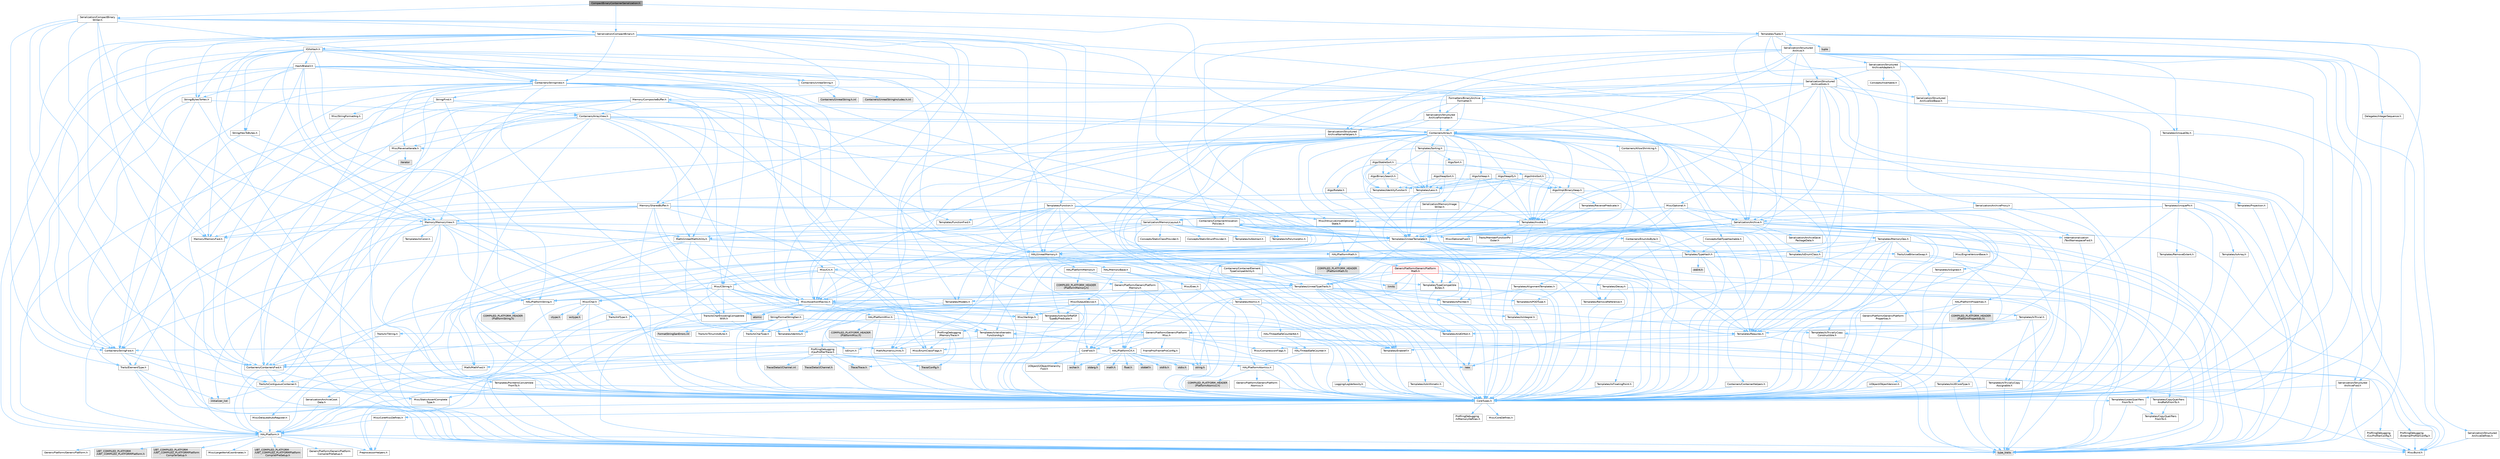 digraph "CompactBinaryContainerSerialization.h"
{
 // INTERACTIVE_SVG=YES
 // LATEX_PDF_SIZE
  bgcolor="transparent";
  edge [fontname=Helvetica,fontsize=10,labelfontname=Helvetica,labelfontsize=10];
  node [fontname=Helvetica,fontsize=10,shape=box,height=0.2,width=0.4];
  Node1 [id="Node000001",label="CompactBinaryContainerSerialization.h",height=0.2,width=0.4,color="gray40", fillcolor="grey60", style="filled", fontcolor="black",tooltip=" "];
  Node1 -> Node2 [id="edge1_Node000001_Node000002",color="steelblue1",style="solid",tooltip=" "];
  Node2 [id="Node000002",label="Serialization/CompactBinary.h",height=0.2,width=0.4,color="grey40", fillcolor="white", style="filled",URL="$da/d73/CompactBinary_8h.html",tooltip=" "];
  Node2 -> Node3 [id="edge2_Node000002_Node000003",color="steelblue1",style="solid",tooltip=" "];
  Node3 [id="Node000003",label="Containers/StringFwd.h",height=0.2,width=0.4,color="grey40", fillcolor="white", style="filled",URL="$df/d37/StringFwd_8h.html",tooltip=" "];
  Node3 -> Node4 [id="edge3_Node000003_Node000004",color="steelblue1",style="solid",tooltip=" "];
  Node4 [id="Node000004",label="CoreTypes.h",height=0.2,width=0.4,color="grey40", fillcolor="white", style="filled",URL="$dc/dec/CoreTypes_8h.html",tooltip=" "];
  Node4 -> Node5 [id="edge4_Node000004_Node000005",color="steelblue1",style="solid",tooltip=" "];
  Node5 [id="Node000005",label="HAL/Platform.h",height=0.2,width=0.4,color="grey40", fillcolor="white", style="filled",URL="$d9/dd0/Platform_8h.html",tooltip=" "];
  Node5 -> Node6 [id="edge5_Node000005_Node000006",color="steelblue1",style="solid",tooltip=" "];
  Node6 [id="Node000006",label="Misc/Build.h",height=0.2,width=0.4,color="grey40", fillcolor="white", style="filled",URL="$d3/dbb/Build_8h.html",tooltip=" "];
  Node5 -> Node7 [id="edge6_Node000005_Node000007",color="steelblue1",style="solid",tooltip=" "];
  Node7 [id="Node000007",label="Misc/LargeWorldCoordinates.h",height=0.2,width=0.4,color="grey40", fillcolor="white", style="filled",URL="$d2/dcb/LargeWorldCoordinates_8h.html",tooltip=" "];
  Node5 -> Node8 [id="edge7_Node000005_Node000008",color="steelblue1",style="solid",tooltip=" "];
  Node8 [id="Node000008",label="type_traits",height=0.2,width=0.4,color="grey60", fillcolor="#E0E0E0", style="filled",tooltip=" "];
  Node5 -> Node9 [id="edge8_Node000005_Node000009",color="steelblue1",style="solid",tooltip=" "];
  Node9 [id="Node000009",label="PreprocessorHelpers.h",height=0.2,width=0.4,color="grey40", fillcolor="white", style="filled",URL="$db/ddb/PreprocessorHelpers_8h.html",tooltip=" "];
  Node5 -> Node10 [id="edge9_Node000005_Node000010",color="steelblue1",style="solid",tooltip=" "];
  Node10 [id="Node000010",label="UBT_COMPILED_PLATFORM\l/UBT_COMPILED_PLATFORMPlatform\lCompilerPreSetup.h",height=0.2,width=0.4,color="grey60", fillcolor="#E0E0E0", style="filled",tooltip=" "];
  Node5 -> Node11 [id="edge10_Node000005_Node000011",color="steelblue1",style="solid",tooltip=" "];
  Node11 [id="Node000011",label="GenericPlatform/GenericPlatform\lCompilerPreSetup.h",height=0.2,width=0.4,color="grey40", fillcolor="white", style="filled",URL="$d9/dc8/GenericPlatformCompilerPreSetup_8h.html",tooltip=" "];
  Node5 -> Node12 [id="edge11_Node000005_Node000012",color="steelblue1",style="solid",tooltip=" "];
  Node12 [id="Node000012",label="GenericPlatform/GenericPlatform.h",height=0.2,width=0.4,color="grey40", fillcolor="white", style="filled",URL="$d6/d84/GenericPlatform_8h.html",tooltip=" "];
  Node5 -> Node13 [id="edge12_Node000005_Node000013",color="steelblue1",style="solid",tooltip=" "];
  Node13 [id="Node000013",label="UBT_COMPILED_PLATFORM\l/UBT_COMPILED_PLATFORMPlatform.h",height=0.2,width=0.4,color="grey60", fillcolor="#E0E0E0", style="filled",tooltip=" "];
  Node5 -> Node14 [id="edge13_Node000005_Node000014",color="steelblue1",style="solid",tooltip=" "];
  Node14 [id="Node000014",label="UBT_COMPILED_PLATFORM\l/UBT_COMPILED_PLATFORMPlatform\lCompilerSetup.h",height=0.2,width=0.4,color="grey60", fillcolor="#E0E0E0", style="filled",tooltip=" "];
  Node4 -> Node15 [id="edge14_Node000004_Node000015",color="steelblue1",style="solid",tooltip=" "];
  Node15 [id="Node000015",label="ProfilingDebugging\l/UMemoryDefines.h",height=0.2,width=0.4,color="grey40", fillcolor="white", style="filled",URL="$d2/da2/UMemoryDefines_8h.html",tooltip=" "];
  Node4 -> Node16 [id="edge15_Node000004_Node000016",color="steelblue1",style="solid",tooltip=" "];
  Node16 [id="Node000016",label="Misc/CoreMiscDefines.h",height=0.2,width=0.4,color="grey40", fillcolor="white", style="filled",URL="$da/d38/CoreMiscDefines_8h.html",tooltip=" "];
  Node16 -> Node5 [id="edge16_Node000016_Node000005",color="steelblue1",style="solid",tooltip=" "];
  Node16 -> Node9 [id="edge17_Node000016_Node000009",color="steelblue1",style="solid",tooltip=" "];
  Node4 -> Node17 [id="edge18_Node000004_Node000017",color="steelblue1",style="solid",tooltip=" "];
  Node17 [id="Node000017",label="Misc/CoreDefines.h",height=0.2,width=0.4,color="grey40", fillcolor="white", style="filled",URL="$d3/dd2/CoreDefines_8h.html",tooltip=" "];
  Node3 -> Node18 [id="edge19_Node000003_Node000018",color="steelblue1",style="solid",tooltip=" "];
  Node18 [id="Node000018",label="Traits/ElementType.h",height=0.2,width=0.4,color="grey40", fillcolor="white", style="filled",URL="$d5/d4f/ElementType_8h.html",tooltip=" "];
  Node18 -> Node5 [id="edge20_Node000018_Node000005",color="steelblue1",style="solid",tooltip=" "];
  Node18 -> Node19 [id="edge21_Node000018_Node000019",color="steelblue1",style="solid",tooltip=" "];
  Node19 [id="Node000019",label="initializer_list",height=0.2,width=0.4,color="grey60", fillcolor="#E0E0E0", style="filled",tooltip=" "];
  Node18 -> Node8 [id="edge22_Node000018_Node000008",color="steelblue1",style="solid",tooltip=" "];
  Node3 -> Node20 [id="edge23_Node000003_Node000020",color="steelblue1",style="solid",tooltip=" "];
  Node20 [id="Node000020",label="Traits/IsContiguousContainer.h",height=0.2,width=0.4,color="grey40", fillcolor="white", style="filled",URL="$d5/d3c/IsContiguousContainer_8h.html",tooltip=" "];
  Node20 -> Node4 [id="edge24_Node000020_Node000004",color="steelblue1",style="solid",tooltip=" "];
  Node20 -> Node21 [id="edge25_Node000020_Node000021",color="steelblue1",style="solid",tooltip=" "];
  Node21 [id="Node000021",label="Misc/StaticAssertComplete\lType.h",height=0.2,width=0.4,color="grey40", fillcolor="white", style="filled",URL="$d5/d4e/StaticAssertCompleteType_8h.html",tooltip=" "];
  Node20 -> Node19 [id="edge26_Node000020_Node000019",color="steelblue1",style="solid",tooltip=" "];
  Node2 -> Node22 [id="edge27_Node000002_Node000022",color="steelblue1",style="solid",tooltip=" "];
  Node22 [id="Node000022",label="Containers/StringView.h",height=0.2,width=0.4,color="grey40", fillcolor="white", style="filled",URL="$dd/dea/StringView_8h.html",tooltip=" "];
  Node22 -> Node4 [id="edge28_Node000022_Node000004",color="steelblue1",style="solid",tooltip=" "];
  Node22 -> Node3 [id="edge29_Node000022_Node000003",color="steelblue1",style="solid",tooltip=" "];
  Node22 -> Node23 [id="edge30_Node000022_Node000023",color="steelblue1",style="solid",tooltip=" "];
  Node23 [id="Node000023",label="HAL/UnrealMemory.h",height=0.2,width=0.4,color="grey40", fillcolor="white", style="filled",URL="$d9/d96/UnrealMemory_8h.html",tooltip=" "];
  Node23 -> Node4 [id="edge31_Node000023_Node000004",color="steelblue1",style="solid",tooltip=" "];
  Node23 -> Node24 [id="edge32_Node000023_Node000024",color="steelblue1",style="solid",tooltip=" "];
  Node24 [id="Node000024",label="GenericPlatform/GenericPlatform\lMemory.h",height=0.2,width=0.4,color="grey40", fillcolor="white", style="filled",URL="$dd/d22/GenericPlatformMemory_8h.html",tooltip=" "];
  Node24 -> Node25 [id="edge33_Node000024_Node000025",color="steelblue1",style="solid",tooltip=" "];
  Node25 [id="Node000025",label="CoreFwd.h",height=0.2,width=0.4,color="grey40", fillcolor="white", style="filled",URL="$d1/d1e/CoreFwd_8h.html",tooltip=" "];
  Node25 -> Node4 [id="edge34_Node000025_Node000004",color="steelblue1",style="solid",tooltip=" "];
  Node25 -> Node26 [id="edge35_Node000025_Node000026",color="steelblue1",style="solid",tooltip=" "];
  Node26 [id="Node000026",label="Containers/ContainersFwd.h",height=0.2,width=0.4,color="grey40", fillcolor="white", style="filled",URL="$d4/d0a/ContainersFwd_8h.html",tooltip=" "];
  Node26 -> Node5 [id="edge36_Node000026_Node000005",color="steelblue1",style="solid",tooltip=" "];
  Node26 -> Node4 [id="edge37_Node000026_Node000004",color="steelblue1",style="solid",tooltip=" "];
  Node26 -> Node20 [id="edge38_Node000026_Node000020",color="steelblue1",style="solid",tooltip=" "];
  Node25 -> Node27 [id="edge39_Node000025_Node000027",color="steelblue1",style="solid",tooltip=" "];
  Node27 [id="Node000027",label="Math/MathFwd.h",height=0.2,width=0.4,color="grey40", fillcolor="white", style="filled",URL="$d2/d10/MathFwd_8h.html",tooltip=" "];
  Node27 -> Node5 [id="edge40_Node000027_Node000005",color="steelblue1",style="solid",tooltip=" "];
  Node25 -> Node28 [id="edge41_Node000025_Node000028",color="steelblue1",style="solid",tooltip=" "];
  Node28 [id="Node000028",label="UObject/UObjectHierarchy\lFwd.h",height=0.2,width=0.4,color="grey40", fillcolor="white", style="filled",URL="$d3/d13/UObjectHierarchyFwd_8h.html",tooltip=" "];
  Node24 -> Node4 [id="edge42_Node000024_Node000004",color="steelblue1",style="solid",tooltip=" "];
  Node24 -> Node29 [id="edge43_Node000024_Node000029",color="steelblue1",style="solid",tooltip=" "];
  Node29 [id="Node000029",label="HAL/PlatformString.h",height=0.2,width=0.4,color="grey40", fillcolor="white", style="filled",URL="$db/db5/PlatformString_8h.html",tooltip=" "];
  Node29 -> Node4 [id="edge44_Node000029_Node000004",color="steelblue1",style="solid",tooltip=" "];
  Node29 -> Node30 [id="edge45_Node000029_Node000030",color="steelblue1",style="solid",tooltip=" "];
  Node30 [id="Node000030",label="COMPILED_PLATFORM_HEADER\l(PlatformString.h)",height=0.2,width=0.4,color="grey60", fillcolor="#E0E0E0", style="filled",tooltip=" "];
  Node24 -> Node31 [id="edge46_Node000024_Node000031",color="steelblue1",style="solid",tooltip=" "];
  Node31 [id="Node000031",label="string.h",height=0.2,width=0.4,color="grey60", fillcolor="#E0E0E0", style="filled",tooltip=" "];
  Node24 -> Node32 [id="edge47_Node000024_Node000032",color="steelblue1",style="solid",tooltip=" "];
  Node32 [id="Node000032",label="wchar.h",height=0.2,width=0.4,color="grey60", fillcolor="#E0E0E0", style="filled",tooltip=" "];
  Node23 -> Node33 [id="edge48_Node000023_Node000033",color="steelblue1",style="solid",tooltip=" "];
  Node33 [id="Node000033",label="HAL/MemoryBase.h",height=0.2,width=0.4,color="grey40", fillcolor="white", style="filled",URL="$d6/d9f/MemoryBase_8h.html",tooltip=" "];
  Node33 -> Node4 [id="edge49_Node000033_Node000004",color="steelblue1",style="solid",tooltip=" "];
  Node33 -> Node34 [id="edge50_Node000033_Node000034",color="steelblue1",style="solid",tooltip=" "];
  Node34 [id="Node000034",label="HAL/PlatformAtomics.h",height=0.2,width=0.4,color="grey40", fillcolor="white", style="filled",URL="$d3/d36/PlatformAtomics_8h.html",tooltip=" "];
  Node34 -> Node4 [id="edge51_Node000034_Node000004",color="steelblue1",style="solid",tooltip=" "];
  Node34 -> Node35 [id="edge52_Node000034_Node000035",color="steelblue1",style="solid",tooltip=" "];
  Node35 [id="Node000035",label="GenericPlatform/GenericPlatform\lAtomics.h",height=0.2,width=0.4,color="grey40", fillcolor="white", style="filled",URL="$da/d72/GenericPlatformAtomics_8h.html",tooltip=" "];
  Node35 -> Node4 [id="edge53_Node000035_Node000004",color="steelblue1",style="solid",tooltip=" "];
  Node34 -> Node36 [id="edge54_Node000034_Node000036",color="steelblue1",style="solid",tooltip=" "];
  Node36 [id="Node000036",label="COMPILED_PLATFORM_HEADER\l(PlatformAtomics.h)",height=0.2,width=0.4,color="grey60", fillcolor="#E0E0E0", style="filled",tooltip=" "];
  Node33 -> Node37 [id="edge55_Node000033_Node000037",color="steelblue1",style="solid",tooltip=" "];
  Node37 [id="Node000037",label="HAL/PlatformCrt.h",height=0.2,width=0.4,color="grey40", fillcolor="white", style="filled",URL="$d8/d75/PlatformCrt_8h.html",tooltip=" "];
  Node37 -> Node38 [id="edge56_Node000037_Node000038",color="steelblue1",style="solid",tooltip=" "];
  Node38 [id="Node000038",label="new",height=0.2,width=0.4,color="grey60", fillcolor="#E0E0E0", style="filled",tooltip=" "];
  Node37 -> Node32 [id="edge57_Node000037_Node000032",color="steelblue1",style="solid",tooltip=" "];
  Node37 -> Node39 [id="edge58_Node000037_Node000039",color="steelblue1",style="solid",tooltip=" "];
  Node39 [id="Node000039",label="stddef.h",height=0.2,width=0.4,color="grey60", fillcolor="#E0E0E0", style="filled",tooltip=" "];
  Node37 -> Node40 [id="edge59_Node000037_Node000040",color="steelblue1",style="solid",tooltip=" "];
  Node40 [id="Node000040",label="stdlib.h",height=0.2,width=0.4,color="grey60", fillcolor="#E0E0E0", style="filled",tooltip=" "];
  Node37 -> Node41 [id="edge60_Node000037_Node000041",color="steelblue1",style="solid",tooltip=" "];
  Node41 [id="Node000041",label="stdio.h",height=0.2,width=0.4,color="grey60", fillcolor="#E0E0E0", style="filled",tooltip=" "];
  Node37 -> Node42 [id="edge61_Node000037_Node000042",color="steelblue1",style="solid",tooltip=" "];
  Node42 [id="Node000042",label="stdarg.h",height=0.2,width=0.4,color="grey60", fillcolor="#E0E0E0", style="filled",tooltip=" "];
  Node37 -> Node43 [id="edge62_Node000037_Node000043",color="steelblue1",style="solid",tooltip=" "];
  Node43 [id="Node000043",label="math.h",height=0.2,width=0.4,color="grey60", fillcolor="#E0E0E0", style="filled",tooltip=" "];
  Node37 -> Node44 [id="edge63_Node000037_Node000044",color="steelblue1",style="solid",tooltip=" "];
  Node44 [id="Node000044",label="float.h",height=0.2,width=0.4,color="grey60", fillcolor="#E0E0E0", style="filled",tooltip=" "];
  Node37 -> Node31 [id="edge64_Node000037_Node000031",color="steelblue1",style="solid",tooltip=" "];
  Node33 -> Node45 [id="edge65_Node000033_Node000045",color="steelblue1",style="solid",tooltip=" "];
  Node45 [id="Node000045",label="Misc/Exec.h",height=0.2,width=0.4,color="grey40", fillcolor="white", style="filled",URL="$de/ddb/Exec_8h.html",tooltip=" "];
  Node45 -> Node4 [id="edge66_Node000045_Node000004",color="steelblue1",style="solid",tooltip=" "];
  Node45 -> Node46 [id="edge67_Node000045_Node000046",color="steelblue1",style="solid",tooltip=" "];
  Node46 [id="Node000046",label="Misc/AssertionMacros.h",height=0.2,width=0.4,color="grey40", fillcolor="white", style="filled",URL="$d0/dfa/AssertionMacros_8h.html",tooltip=" "];
  Node46 -> Node4 [id="edge68_Node000046_Node000004",color="steelblue1",style="solid",tooltip=" "];
  Node46 -> Node5 [id="edge69_Node000046_Node000005",color="steelblue1",style="solid",tooltip=" "];
  Node46 -> Node47 [id="edge70_Node000046_Node000047",color="steelblue1",style="solid",tooltip=" "];
  Node47 [id="Node000047",label="HAL/PlatformMisc.h",height=0.2,width=0.4,color="grey40", fillcolor="white", style="filled",URL="$d0/df5/PlatformMisc_8h.html",tooltip=" "];
  Node47 -> Node4 [id="edge71_Node000047_Node000004",color="steelblue1",style="solid",tooltip=" "];
  Node47 -> Node48 [id="edge72_Node000047_Node000048",color="steelblue1",style="solid",tooltip=" "];
  Node48 [id="Node000048",label="GenericPlatform/GenericPlatform\lMisc.h",height=0.2,width=0.4,color="grey40", fillcolor="white", style="filled",URL="$db/d9a/GenericPlatformMisc_8h.html",tooltip=" "];
  Node48 -> Node3 [id="edge73_Node000048_Node000003",color="steelblue1",style="solid",tooltip=" "];
  Node48 -> Node25 [id="edge74_Node000048_Node000025",color="steelblue1",style="solid",tooltip=" "];
  Node48 -> Node4 [id="edge75_Node000048_Node000004",color="steelblue1",style="solid",tooltip=" "];
  Node48 -> Node49 [id="edge76_Node000048_Node000049",color="steelblue1",style="solid",tooltip=" "];
  Node49 [id="Node000049",label="FramePro/FrameProConfig.h",height=0.2,width=0.4,color="grey40", fillcolor="white", style="filled",URL="$d7/d90/FrameProConfig_8h.html",tooltip=" "];
  Node48 -> Node37 [id="edge77_Node000048_Node000037",color="steelblue1",style="solid",tooltip=" "];
  Node48 -> Node50 [id="edge78_Node000048_Node000050",color="steelblue1",style="solid",tooltip=" "];
  Node50 [id="Node000050",label="Math/NumericLimits.h",height=0.2,width=0.4,color="grey40", fillcolor="white", style="filled",URL="$df/d1b/NumericLimits_8h.html",tooltip=" "];
  Node50 -> Node4 [id="edge79_Node000050_Node000004",color="steelblue1",style="solid",tooltip=" "];
  Node48 -> Node51 [id="edge80_Node000048_Node000051",color="steelblue1",style="solid",tooltip=" "];
  Node51 [id="Node000051",label="Misc/CompressionFlags.h",height=0.2,width=0.4,color="grey40", fillcolor="white", style="filled",URL="$d9/d76/CompressionFlags_8h.html",tooltip=" "];
  Node48 -> Node52 [id="edge81_Node000048_Node000052",color="steelblue1",style="solid",tooltip=" "];
  Node52 [id="Node000052",label="Misc/EnumClassFlags.h",height=0.2,width=0.4,color="grey40", fillcolor="white", style="filled",URL="$d8/de7/EnumClassFlags_8h.html",tooltip=" "];
  Node48 -> Node53 [id="edge82_Node000048_Node000053",color="steelblue1",style="solid",tooltip=" "];
  Node53 [id="Node000053",label="ProfilingDebugging\l/CsvProfilerConfig.h",height=0.2,width=0.4,color="grey40", fillcolor="white", style="filled",URL="$d3/d88/CsvProfilerConfig_8h.html",tooltip=" "];
  Node53 -> Node6 [id="edge83_Node000053_Node000006",color="steelblue1",style="solid",tooltip=" "];
  Node48 -> Node54 [id="edge84_Node000048_Node000054",color="steelblue1",style="solid",tooltip=" "];
  Node54 [id="Node000054",label="ProfilingDebugging\l/ExternalProfilerConfig.h",height=0.2,width=0.4,color="grey40", fillcolor="white", style="filled",URL="$d3/dbb/ExternalProfilerConfig_8h.html",tooltip=" "];
  Node54 -> Node6 [id="edge85_Node000054_Node000006",color="steelblue1",style="solid",tooltip=" "];
  Node47 -> Node55 [id="edge86_Node000047_Node000055",color="steelblue1",style="solid",tooltip=" "];
  Node55 [id="Node000055",label="COMPILED_PLATFORM_HEADER\l(PlatformMisc.h)",height=0.2,width=0.4,color="grey60", fillcolor="#E0E0E0", style="filled",tooltip=" "];
  Node47 -> Node56 [id="edge87_Node000047_Node000056",color="steelblue1",style="solid",tooltip=" "];
  Node56 [id="Node000056",label="ProfilingDebugging\l/CpuProfilerTrace.h",height=0.2,width=0.4,color="grey40", fillcolor="white", style="filled",URL="$da/dcb/CpuProfilerTrace_8h.html",tooltip=" "];
  Node56 -> Node4 [id="edge88_Node000056_Node000004",color="steelblue1",style="solid",tooltip=" "];
  Node56 -> Node26 [id="edge89_Node000056_Node000026",color="steelblue1",style="solid",tooltip=" "];
  Node56 -> Node34 [id="edge90_Node000056_Node000034",color="steelblue1",style="solid",tooltip=" "];
  Node56 -> Node9 [id="edge91_Node000056_Node000009",color="steelblue1",style="solid",tooltip=" "];
  Node56 -> Node6 [id="edge92_Node000056_Node000006",color="steelblue1",style="solid",tooltip=" "];
  Node56 -> Node57 [id="edge93_Node000056_Node000057",color="steelblue1",style="solid",tooltip=" "];
  Node57 [id="Node000057",label="Trace/Config.h",height=0.2,width=0.4,color="grey60", fillcolor="#E0E0E0", style="filled",tooltip=" "];
  Node56 -> Node58 [id="edge94_Node000056_Node000058",color="steelblue1",style="solid",tooltip=" "];
  Node58 [id="Node000058",label="Trace/Detail/Channel.h",height=0.2,width=0.4,color="grey60", fillcolor="#E0E0E0", style="filled",tooltip=" "];
  Node56 -> Node59 [id="edge95_Node000056_Node000059",color="steelblue1",style="solid",tooltip=" "];
  Node59 [id="Node000059",label="Trace/Detail/Channel.inl",height=0.2,width=0.4,color="grey60", fillcolor="#E0E0E0", style="filled",tooltip=" "];
  Node56 -> Node60 [id="edge96_Node000056_Node000060",color="steelblue1",style="solid",tooltip=" "];
  Node60 [id="Node000060",label="Trace/Trace.h",height=0.2,width=0.4,color="grey60", fillcolor="#E0E0E0", style="filled",tooltip=" "];
  Node46 -> Node9 [id="edge97_Node000046_Node000009",color="steelblue1",style="solid",tooltip=" "];
  Node46 -> Node61 [id="edge98_Node000046_Node000061",color="steelblue1",style="solid",tooltip=" "];
  Node61 [id="Node000061",label="Templates/EnableIf.h",height=0.2,width=0.4,color="grey40", fillcolor="white", style="filled",URL="$d7/d60/EnableIf_8h.html",tooltip=" "];
  Node61 -> Node4 [id="edge99_Node000061_Node000004",color="steelblue1",style="solid",tooltip=" "];
  Node46 -> Node62 [id="edge100_Node000046_Node000062",color="steelblue1",style="solid",tooltip=" "];
  Node62 [id="Node000062",label="Templates/IsArrayOrRefOf\lTypeByPredicate.h",height=0.2,width=0.4,color="grey40", fillcolor="white", style="filled",URL="$d6/da1/IsArrayOrRefOfTypeByPredicate_8h.html",tooltip=" "];
  Node62 -> Node4 [id="edge101_Node000062_Node000004",color="steelblue1",style="solid",tooltip=" "];
  Node46 -> Node63 [id="edge102_Node000046_Node000063",color="steelblue1",style="solid",tooltip=" "];
  Node63 [id="Node000063",label="Templates/IsValidVariadic\lFunctionArg.h",height=0.2,width=0.4,color="grey40", fillcolor="white", style="filled",URL="$d0/dc8/IsValidVariadicFunctionArg_8h.html",tooltip=" "];
  Node63 -> Node4 [id="edge103_Node000063_Node000004",color="steelblue1",style="solid",tooltip=" "];
  Node63 -> Node64 [id="edge104_Node000063_Node000064",color="steelblue1",style="solid",tooltip=" "];
  Node64 [id="Node000064",label="IsEnum.h",height=0.2,width=0.4,color="grey40", fillcolor="white", style="filled",URL="$d4/de5/IsEnum_8h.html",tooltip=" "];
  Node63 -> Node8 [id="edge105_Node000063_Node000008",color="steelblue1",style="solid",tooltip=" "];
  Node46 -> Node65 [id="edge106_Node000046_Node000065",color="steelblue1",style="solid",tooltip=" "];
  Node65 [id="Node000065",label="Traits/IsCharEncodingCompatible\lWith.h",height=0.2,width=0.4,color="grey40", fillcolor="white", style="filled",URL="$df/dd1/IsCharEncodingCompatibleWith_8h.html",tooltip=" "];
  Node65 -> Node8 [id="edge107_Node000065_Node000008",color="steelblue1",style="solid",tooltip=" "];
  Node65 -> Node66 [id="edge108_Node000065_Node000066",color="steelblue1",style="solid",tooltip=" "];
  Node66 [id="Node000066",label="Traits/IsCharType.h",height=0.2,width=0.4,color="grey40", fillcolor="white", style="filled",URL="$db/d51/IsCharType_8h.html",tooltip=" "];
  Node66 -> Node4 [id="edge109_Node000066_Node000004",color="steelblue1",style="solid",tooltip=" "];
  Node46 -> Node67 [id="edge110_Node000046_Node000067",color="steelblue1",style="solid",tooltip=" "];
  Node67 [id="Node000067",label="Misc/VarArgs.h",height=0.2,width=0.4,color="grey40", fillcolor="white", style="filled",URL="$d5/d6f/VarArgs_8h.html",tooltip=" "];
  Node67 -> Node4 [id="edge111_Node000067_Node000004",color="steelblue1",style="solid",tooltip=" "];
  Node46 -> Node68 [id="edge112_Node000046_Node000068",color="steelblue1",style="solid",tooltip=" "];
  Node68 [id="Node000068",label="String/FormatStringSan.h",height=0.2,width=0.4,color="grey40", fillcolor="white", style="filled",URL="$d3/d8b/FormatStringSan_8h.html",tooltip=" "];
  Node68 -> Node8 [id="edge113_Node000068_Node000008",color="steelblue1",style="solid",tooltip=" "];
  Node68 -> Node4 [id="edge114_Node000068_Node000004",color="steelblue1",style="solid",tooltip=" "];
  Node68 -> Node69 [id="edge115_Node000068_Node000069",color="steelblue1",style="solid",tooltip=" "];
  Node69 [id="Node000069",label="Templates/Requires.h",height=0.2,width=0.4,color="grey40", fillcolor="white", style="filled",URL="$dc/d96/Requires_8h.html",tooltip=" "];
  Node69 -> Node61 [id="edge116_Node000069_Node000061",color="steelblue1",style="solid",tooltip=" "];
  Node69 -> Node8 [id="edge117_Node000069_Node000008",color="steelblue1",style="solid",tooltip=" "];
  Node68 -> Node70 [id="edge118_Node000068_Node000070",color="steelblue1",style="solid",tooltip=" "];
  Node70 [id="Node000070",label="Templates/Identity.h",height=0.2,width=0.4,color="grey40", fillcolor="white", style="filled",URL="$d0/dd5/Identity_8h.html",tooltip=" "];
  Node68 -> Node63 [id="edge119_Node000068_Node000063",color="steelblue1",style="solid",tooltip=" "];
  Node68 -> Node66 [id="edge120_Node000068_Node000066",color="steelblue1",style="solid",tooltip=" "];
  Node68 -> Node71 [id="edge121_Node000068_Node000071",color="steelblue1",style="solid",tooltip=" "];
  Node71 [id="Node000071",label="Traits/IsTEnumAsByte.h",height=0.2,width=0.4,color="grey40", fillcolor="white", style="filled",URL="$d1/de6/IsTEnumAsByte_8h.html",tooltip=" "];
  Node68 -> Node72 [id="edge122_Node000068_Node000072",color="steelblue1",style="solid",tooltip=" "];
  Node72 [id="Node000072",label="Traits/IsTString.h",height=0.2,width=0.4,color="grey40", fillcolor="white", style="filled",URL="$d0/df8/IsTString_8h.html",tooltip=" "];
  Node72 -> Node26 [id="edge123_Node000072_Node000026",color="steelblue1",style="solid",tooltip=" "];
  Node68 -> Node26 [id="edge124_Node000068_Node000026",color="steelblue1",style="solid",tooltip=" "];
  Node68 -> Node73 [id="edge125_Node000068_Node000073",color="steelblue1",style="solid",tooltip=" "];
  Node73 [id="Node000073",label="FormatStringSanErrors.inl",height=0.2,width=0.4,color="grey60", fillcolor="#E0E0E0", style="filled",tooltip=" "];
  Node46 -> Node74 [id="edge126_Node000046_Node000074",color="steelblue1",style="solid",tooltip=" "];
  Node74 [id="Node000074",label="atomic",height=0.2,width=0.4,color="grey60", fillcolor="#E0E0E0", style="filled",tooltip=" "];
  Node33 -> Node75 [id="edge127_Node000033_Node000075",color="steelblue1",style="solid",tooltip=" "];
  Node75 [id="Node000075",label="Misc/OutputDevice.h",height=0.2,width=0.4,color="grey40", fillcolor="white", style="filled",URL="$d7/d32/OutputDevice_8h.html",tooltip=" "];
  Node75 -> Node25 [id="edge128_Node000075_Node000025",color="steelblue1",style="solid",tooltip=" "];
  Node75 -> Node4 [id="edge129_Node000075_Node000004",color="steelblue1",style="solid",tooltip=" "];
  Node75 -> Node76 [id="edge130_Node000075_Node000076",color="steelblue1",style="solid",tooltip=" "];
  Node76 [id="Node000076",label="Logging/LogVerbosity.h",height=0.2,width=0.4,color="grey40", fillcolor="white", style="filled",URL="$d2/d8f/LogVerbosity_8h.html",tooltip=" "];
  Node76 -> Node4 [id="edge131_Node000076_Node000004",color="steelblue1",style="solid",tooltip=" "];
  Node75 -> Node67 [id="edge132_Node000075_Node000067",color="steelblue1",style="solid",tooltip=" "];
  Node75 -> Node62 [id="edge133_Node000075_Node000062",color="steelblue1",style="solid",tooltip=" "];
  Node75 -> Node63 [id="edge134_Node000075_Node000063",color="steelblue1",style="solid",tooltip=" "];
  Node75 -> Node65 [id="edge135_Node000075_Node000065",color="steelblue1",style="solid",tooltip=" "];
  Node33 -> Node77 [id="edge136_Node000033_Node000077",color="steelblue1",style="solid",tooltip=" "];
  Node77 [id="Node000077",label="Templates/Atomic.h",height=0.2,width=0.4,color="grey40", fillcolor="white", style="filled",URL="$d3/d91/Atomic_8h.html",tooltip=" "];
  Node77 -> Node78 [id="edge137_Node000077_Node000078",color="steelblue1",style="solid",tooltip=" "];
  Node78 [id="Node000078",label="HAL/ThreadSafeCounter.h",height=0.2,width=0.4,color="grey40", fillcolor="white", style="filled",URL="$dc/dc9/ThreadSafeCounter_8h.html",tooltip=" "];
  Node78 -> Node4 [id="edge138_Node000078_Node000004",color="steelblue1",style="solid",tooltip=" "];
  Node78 -> Node34 [id="edge139_Node000078_Node000034",color="steelblue1",style="solid",tooltip=" "];
  Node77 -> Node79 [id="edge140_Node000077_Node000079",color="steelblue1",style="solid",tooltip=" "];
  Node79 [id="Node000079",label="HAL/ThreadSafeCounter64.h",height=0.2,width=0.4,color="grey40", fillcolor="white", style="filled",URL="$d0/d12/ThreadSafeCounter64_8h.html",tooltip=" "];
  Node79 -> Node4 [id="edge141_Node000079_Node000004",color="steelblue1",style="solid",tooltip=" "];
  Node79 -> Node78 [id="edge142_Node000079_Node000078",color="steelblue1",style="solid",tooltip=" "];
  Node77 -> Node80 [id="edge143_Node000077_Node000080",color="steelblue1",style="solid",tooltip=" "];
  Node80 [id="Node000080",label="Templates/IsIntegral.h",height=0.2,width=0.4,color="grey40", fillcolor="white", style="filled",URL="$da/d64/IsIntegral_8h.html",tooltip=" "];
  Node80 -> Node4 [id="edge144_Node000080_Node000004",color="steelblue1",style="solid",tooltip=" "];
  Node77 -> Node81 [id="edge145_Node000077_Node000081",color="steelblue1",style="solid",tooltip=" "];
  Node81 [id="Node000081",label="Templates/IsTrivial.h",height=0.2,width=0.4,color="grey40", fillcolor="white", style="filled",URL="$da/d4c/IsTrivial_8h.html",tooltip=" "];
  Node81 -> Node82 [id="edge146_Node000081_Node000082",color="steelblue1",style="solid",tooltip=" "];
  Node82 [id="Node000082",label="Templates/AndOrNot.h",height=0.2,width=0.4,color="grey40", fillcolor="white", style="filled",URL="$db/d0a/AndOrNot_8h.html",tooltip=" "];
  Node82 -> Node4 [id="edge147_Node000082_Node000004",color="steelblue1",style="solid",tooltip=" "];
  Node81 -> Node83 [id="edge148_Node000081_Node000083",color="steelblue1",style="solid",tooltip=" "];
  Node83 [id="Node000083",label="Templates/IsTriviallyCopy\lConstructible.h",height=0.2,width=0.4,color="grey40", fillcolor="white", style="filled",URL="$d3/d78/IsTriviallyCopyConstructible_8h.html",tooltip=" "];
  Node83 -> Node4 [id="edge149_Node000083_Node000004",color="steelblue1",style="solid",tooltip=" "];
  Node83 -> Node8 [id="edge150_Node000083_Node000008",color="steelblue1",style="solid",tooltip=" "];
  Node81 -> Node84 [id="edge151_Node000081_Node000084",color="steelblue1",style="solid",tooltip=" "];
  Node84 [id="Node000084",label="Templates/IsTriviallyCopy\lAssignable.h",height=0.2,width=0.4,color="grey40", fillcolor="white", style="filled",URL="$d2/df2/IsTriviallyCopyAssignable_8h.html",tooltip=" "];
  Node84 -> Node4 [id="edge152_Node000084_Node000004",color="steelblue1",style="solid",tooltip=" "];
  Node84 -> Node8 [id="edge153_Node000084_Node000008",color="steelblue1",style="solid",tooltip=" "];
  Node81 -> Node8 [id="edge154_Node000081_Node000008",color="steelblue1",style="solid",tooltip=" "];
  Node77 -> Node85 [id="edge155_Node000077_Node000085",color="steelblue1",style="solid",tooltip=" "];
  Node85 [id="Node000085",label="Traits/IntType.h",height=0.2,width=0.4,color="grey40", fillcolor="white", style="filled",URL="$d7/deb/IntType_8h.html",tooltip=" "];
  Node85 -> Node5 [id="edge156_Node000085_Node000005",color="steelblue1",style="solid",tooltip=" "];
  Node77 -> Node74 [id="edge157_Node000077_Node000074",color="steelblue1",style="solid",tooltip=" "];
  Node23 -> Node86 [id="edge158_Node000023_Node000086",color="steelblue1",style="solid",tooltip=" "];
  Node86 [id="Node000086",label="HAL/PlatformMemory.h",height=0.2,width=0.4,color="grey40", fillcolor="white", style="filled",URL="$de/d68/PlatformMemory_8h.html",tooltip=" "];
  Node86 -> Node4 [id="edge159_Node000086_Node000004",color="steelblue1",style="solid",tooltip=" "];
  Node86 -> Node24 [id="edge160_Node000086_Node000024",color="steelblue1",style="solid",tooltip=" "];
  Node86 -> Node87 [id="edge161_Node000086_Node000087",color="steelblue1",style="solid",tooltip=" "];
  Node87 [id="Node000087",label="COMPILED_PLATFORM_HEADER\l(PlatformMemory.h)",height=0.2,width=0.4,color="grey60", fillcolor="#E0E0E0", style="filled",tooltip=" "];
  Node23 -> Node88 [id="edge162_Node000023_Node000088",color="steelblue1",style="solid",tooltip=" "];
  Node88 [id="Node000088",label="ProfilingDebugging\l/MemoryTrace.h",height=0.2,width=0.4,color="grey40", fillcolor="white", style="filled",URL="$da/dd7/MemoryTrace_8h.html",tooltip=" "];
  Node88 -> Node5 [id="edge163_Node000088_Node000005",color="steelblue1",style="solid",tooltip=" "];
  Node88 -> Node52 [id="edge164_Node000088_Node000052",color="steelblue1",style="solid",tooltip=" "];
  Node88 -> Node57 [id="edge165_Node000088_Node000057",color="steelblue1",style="solid",tooltip=" "];
  Node88 -> Node60 [id="edge166_Node000088_Node000060",color="steelblue1",style="solid",tooltip=" "];
  Node23 -> Node89 [id="edge167_Node000023_Node000089",color="steelblue1",style="solid",tooltip=" "];
  Node89 [id="Node000089",label="Templates/IsPointer.h",height=0.2,width=0.4,color="grey40", fillcolor="white", style="filled",URL="$d7/d05/IsPointer_8h.html",tooltip=" "];
  Node89 -> Node4 [id="edge168_Node000089_Node000004",color="steelblue1",style="solid",tooltip=" "];
  Node22 -> Node50 [id="edge169_Node000022_Node000050",color="steelblue1",style="solid",tooltip=" "];
  Node22 -> Node90 [id="edge170_Node000022_Node000090",color="steelblue1",style="solid",tooltip=" "];
  Node90 [id="Node000090",label="Math/UnrealMathUtility.h",height=0.2,width=0.4,color="grey40", fillcolor="white", style="filled",URL="$db/db8/UnrealMathUtility_8h.html",tooltip=" "];
  Node90 -> Node4 [id="edge171_Node000090_Node000004",color="steelblue1",style="solid",tooltip=" "];
  Node90 -> Node46 [id="edge172_Node000090_Node000046",color="steelblue1",style="solid",tooltip=" "];
  Node90 -> Node91 [id="edge173_Node000090_Node000091",color="steelblue1",style="solid",tooltip=" "];
  Node91 [id="Node000091",label="HAL/PlatformMath.h",height=0.2,width=0.4,color="grey40", fillcolor="white", style="filled",URL="$dc/d53/PlatformMath_8h.html",tooltip=" "];
  Node91 -> Node4 [id="edge174_Node000091_Node000004",color="steelblue1",style="solid",tooltip=" "];
  Node91 -> Node92 [id="edge175_Node000091_Node000092",color="steelblue1",style="solid",tooltip=" "];
  Node92 [id="Node000092",label="GenericPlatform/GenericPlatform\lMath.h",height=0.2,width=0.4,color="red", fillcolor="#FFF0F0", style="filled",URL="$d5/d79/GenericPlatformMath_8h.html",tooltip=" "];
  Node92 -> Node4 [id="edge176_Node000092_Node000004",color="steelblue1",style="solid",tooltip=" "];
  Node92 -> Node26 [id="edge177_Node000092_Node000026",color="steelblue1",style="solid",tooltip=" "];
  Node92 -> Node37 [id="edge178_Node000092_Node000037",color="steelblue1",style="solid",tooltip=" "];
  Node92 -> Node82 [id="edge179_Node000092_Node000082",color="steelblue1",style="solid",tooltip=" "];
  Node92 -> Node93 [id="edge180_Node000092_Node000093",color="steelblue1",style="solid",tooltip=" "];
  Node93 [id="Node000093",label="Templates/Decay.h",height=0.2,width=0.4,color="grey40", fillcolor="white", style="filled",URL="$dd/d0f/Decay_8h.html",tooltip=" "];
  Node93 -> Node4 [id="edge181_Node000093_Node000004",color="steelblue1",style="solid",tooltip=" "];
  Node93 -> Node94 [id="edge182_Node000093_Node000094",color="steelblue1",style="solid",tooltip=" "];
  Node94 [id="Node000094",label="Templates/RemoveReference.h",height=0.2,width=0.4,color="grey40", fillcolor="white", style="filled",URL="$da/dbe/RemoveReference_8h.html",tooltip=" "];
  Node94 -> Node4 [id="edge183_Node000094_Node000004",color="steelblue1",style="solid",tooltip=" "];
  Node93 -> Node8 [id="edge184_Node000093_Node000008",color="steelblue1",style="solid",tooltip=" "];
  Node92 -> Node95 [id="edge185_Node000092_Node000095",color="steelblue1",style="solid",tooltip=" "];
  Node95 [id="Node000095",label="Templates/IsFloatingPoint.h",height=0.2,width=0.4,color="grey40", fillcolor="white", style="filled",URL="$d3/d11/IsFloatingPoint_8h.html",tooltip=" "];
  Node95 -> Node4 [id="edge186_Node000095_Node000004",color="steelblue1",style="solid",tooltip=" "];
  Node92 -> Node96 [id="edge187_Node000092_Node000096",color="steelblue1",style="solid",tooltip=" "];
  Node96 [id="Node000096",label="Templates/UnrealTypeTraits.h",height=0.2,width=0.4,color="grey40", fillcolor="white", style="filled",URL="$d2/d2d/UnrealTypeTraits_8h.html",tooltip=" "];
  Node96 -> Node4 [id="edge188_Node000096_Node000004",color="steelblue1",style="solid",tooltip=" "];
  Node96 -> Node89 [id="edge189_Node000096_Node000089",color="steelblue1",style="solid",tooltip=" "];
  Node96 -> Node46 [id="edge190_Node000096_Node000046",color="steelblue1",style="solid",tooltip=" "];
  Node96 -> Node82 [id="edge191_Node000096_Node000082",color="steelblue1",style="solid",tooltip=" "];
  Node96 -> Node61 [id="edge192_Node000096_Node000061",color="steelblue1",style="solid",tooltip=" "];
  Node96 -> Node97 [id="edge193_Node000096_Node000097",color="steelblue1",style="solid",tooltip=" "];
  Node97 [id="Node000097",label="Templates/IsArithmetic.h",height=0.2,width=0.4,color="grey40", fillcolor="white", style="filled",URL="$d2/d5d/IsArithmetic_8h.html",tooltip=" "];
  Node97 -> Node4 [id="edge194_Node000097_Node000004",color="steelblue1",style="solid",tooltip=" "];
  Node96 -> Node64 [id="edge195_Node000096_Node000064",color="steelblue1",style="solid",tooltip=" "];
  Node96 -> Node98 [id="edge196_Node000096_Node000098",color="steelblue1",style="solid",tooltip=" "];
  Node98 [id="Node000098",label="Templates/Models.h",height=0.2,width=0.4,color="grey40", fillcolor="white", style="filled",URL="$d3/d0c/Models_8h.html",tooltip=" "];
  Node98 -> Node70 [id="edge197_Node000098_Node000070",color="steelblue1",style="solid",tooltip=" "];
  Node96 -> Node99 [id="edge198_Node000096_Node000099",color="steelblue1",style="solid",tooltip=" "];
  Node99 [id="Node000099",label="Templates/IsPODType.h",height=0.2,width=0.4,color="grey40", fillcolor="white", style="filled",URL="$d7/db1/IsPODType_8h.html",tooltip=" "];
  Node99 -> Node4 [id="edge199_Node000099_Node000004",color="steelblue1",style="solid",tooltip=" "];
  Node96 -> Node100 [id="edge200_Node000096_Node000100",color="steelblue1",style="solid",tooltip=" "];
  Node100 [id="Node000100",label="Templates/IsUECoreType.h",height=0.2,width=0.4,color="grey40", fillcolor="white", style="filled",URL="$d1/db8/IsUECoreType_8h.html",tooltip=" "];
  Node100 -> Node4 [id="edge201_Node000100_Node000004",color="steelblue1",style="solid",tooltip=" "];
  Node100 -> Node8 [id="edge202_Node000100_Node000008",color="steelblue1",style="solid",tooltip=" "];
  Node96 -> Node83 [id="edge203_Node000096_Node000083",color="steelblue1",style="solid",tooltip=" "];
  Node92 -> Node69 [id="edge204_Node000092_Node000069",color="steelblue1",style="solid",tooltip=" "];
  Node92 -> Node103 [id="edge205_Node000092_Node000103",color="steelblue1",style="solid",tooltip=" "];
  Node103 [id="Node000103",label="Templates/TypeCompatible\lBytes.h",height=0.2,width=0.4,color="grey40", fillcolor="white", style="filled",URL="$df/d0a/TypeCompatibleBytes_8h.html",tooltip=" "];
  Node103 -> Node4 [id="edge206_Node000103_Node000004",color="steelblue1",style="solid",tooltip=" "];
  Node103 -> Node31 [id="edge207_Node000103_Node000031",color="steelblue1",style="solid",tooltip=" "];
  Node103 -> Node38 [id="edge208_Node000103_Node000038",color="steelblue1",style="solid",tooltip=" "];
  Node103 -> Node8 [id="edge209_Node000103_Node000008",color="steelblue1",style="solid",tooltip=" "];
  Node92 -> Node104 [id="edge210_Node000092_Node000104",color="steelblue1",style="solid",tooltip=" "];
  Node104 [id="Node000104",label="limits",height=0.2,width=0.4,color="grey60", fillcolor="#E0E0E0", style="filled",tooltip=" "];
  Node92 -> Node8 [id="edge211_Node000092_Node000008",color="steelblue1",style="solid",tooltip=" "];
  Node91 -> Node105 [id="edge212_Node000091_Node000105",color="steelblue1",style="solid",tooltip=" "];
  Node105 [id="Node000105",label="COMPILED_PLATFORM_HEADER\l(PlatformMath.h)",height=0.2,width=0.4,color="grey60", fillcolor="#E0E0E0", style="filled",tooltip=" "];
  Node90 -> Node27 [id="edge213_Node000090_Node000027",color="steelblue1",style="solid",tooltip=" "];
  Node90 -> Node70 [id="edge214_Node000090_Node000070",color="steelblue1",style="solid",tooltip=" "];
  Node90 -> Node69 [id="edge215_Node000090_Node000069",color="steelblue1",style="solid",tooltip=" "];
  Node22 -> Node106 [id="edge216_Node000022_Node000106",color="steelblue1",style="solid",tooltip=" "];
  Node106 [id="Node000106",label="Misc/Crc.h",height=0.2,width=0.4,color="grey40", fillcolor="white", style="filled",URL="$d4/dd2/Crc_8h.html",tooltip=" "];
  Node106 -> Node4 [id="edge217_Node000106_Node000004",color="steelblue1",style="solid",tooltip=" "];
  Node106 -> Node29 [id="edge218_Node000106_Node000029",color="steelblue1",style="solid",tooltip=" "];
  Node106 -> Node46 [id="edge219_Node000106_Node000046",color="steelblue1",style="solid",tooltip=" "];
  Node106 -> Node107 [id="edge220_Node000106_Node000107",color="steelblue1",style="solid",tooltip=" "];
  Node107 [id="Node000107",label="Misc/CString.h",height=0.2,width=0.4,color="grey40", fillcolor="white", style="filled",URL="$d2/d49/CString_8h.html",tooltip=" "];
  Node107 -> Node4 [id="edge221_Node000107_Node000004",color="steelblue1",style="solid",tooltip=" "];
  Node107 -> Node37 [id="edge222_Node000107_Node000037",color="steelblue1",style="solid",tooltip=" "];
  Node107 -> Node29 [id="edge223_Node000107_Node000029",color="steelblue1",style="solid",tooltip=" "];
  Node107 -> Node46 [id="edge224_Node000107_Node000046",color="steelblue1",style="solid",tooltip=" "];
  Node107 -> Node108 [id="edge225_Node000107_Node000108",color="steelblue1",style="solid",tooltip=" "];
  Node108 [id="Node000108",label="Misc/Char.h",height=0.2,width=0.4,color="grey40", fillcolor="white", style="filled",URL="$d0/d58/Char_8h.html",tooltip=" "];
  Node108 -> Node4 [id="edge226_Node000108_Node000004",color="steelblue1",style="solid",tooltip=" "];
  Node108 -> Node85 [id="edge227_Node000108_Node000085",color="steelblue1",style="solid",tooltip=" "];
  Node108 -> Node109 [id="edge228_Node000108_Node000109",color="steelblue1",style="solid",tooltip=" "];
  Node109 [id="Node000109",label="ctype.h",height=0.2,width=0.4,color="grey60", fillcolor="#E0E0E0", style="filled",tooltip=" "];
  Node108 -> Node110 [id="edge229_Node000108_Node000110",color="steelblue1",style="solid",tooltip=" "];
  Node110 [id="Node000110",label="wctype.h",height=0.2,width=0.4,color="grey60", fillcolor="#E0E0E0", style="filled",tooltip=" "];
  Node108 -> Node8 [id="edge230_Node000108_Node000008",color="steelblue1",style="solid",tooltip=" "];
  Node107 -> Node67 [id="edge231_Node000107_Node000067",color="steelblue1",style="solid",tooltip=" "];
  Node107 -> Node62 [id="edge232_Node000107_Node000062",color="steelblue1",style="solid",tooltip=" "];
  Node107 -> Node63 [id="edge233_Node000107_Node000063",color="steelblue1",style="solid",tooltip=" "];
  Node107 -> Node65 [id="edge234_Node000107_Node000065",color="steelblue1",style="solid",tooltip=" "];
  Node106 -> Node108 [id="edge235_Node000106_Node000108",color="steelblue1",style="solid",tooltip=" "];
  Node106 -> Node96 [id="edge236_Node000106_Node000096",color="steelblue1",style="solid",tooltip=" "];
  Node106 -> Node66 [id="edge237_Node000106_Node000066",color="steelblue1",style="solid",tooltip=" "];
  Node22 -> Node107 [id="edge238_Node000022_Node000107",color="steelblue1",style="solid",tooltip=" "];
  Node22 -> Node111 [id="edge239_Node000022_Node000111",color="steelblue1",style="solid",tooltip=" "];
  Node111 [id="Node000111",label="Misc/ReverseIterate.h",height=0.2,width=0.4,color="grey40", fillcolor="white", style="filled",URL="$db/de3/ReverseIterate_8h.html",tooltip=" "];
  Node111 -> Node5 [id="edge240_Node000111_Node000005",color="steelblue1",style="solid",tooltip=" "];
  Node111 -> Node112 [id="edge241_Node000111_Node000112",color="steelblue1",style="solid",tooltip=" "];
  Node112 [id="Node000112",label="iterator",height=0.2,width=0.4,color="grey60", fillcolor="#E0E0E0", style="filled",tooltip=" "];
  Node22 -> Node113 [id="edge242_Node000022_Node000113",color="steelblue1",style="solid",tooltip=" "];
  Node113 [id="Node000113",label="String/Find.h",height=0.2,width=0.4,color="grey40", fillcolor="white", style="filled",URL="$d7/dda/String_2Find_8h.html",tooltip=" "];
  Node113 -> Node114 [id="edge243_Node000113_Node000114",color="steelblue1",style="solid",tooltip=" "];
  Node114 [id="Node000114",label="Containers/ArrayView.h",height=0.2,width=0.4,color="grey40", fillcolor="white", style="filled",URL="$d7/df4/ArrayView_8h.html",tooltip=" "];
  Node114 -> Node4 [id="edge244_Node000114_Node000004",color="steelblue1",style="solid",tooltip=" "];
  Node114 -> Node26 [id="edge245_Node000114_Node000026",color="steelblue1",style="solid",tooltip=" "];
  Node114 -> Node46 [id="edge246_Node000114_Node000046",color="steelblue1",style="solid",tooltip=" "];
  Node114 -> Node111 [id="edge247_Node000114_Node000111",color="steelblue1",style="solid",tooltip=" "];
  Node114 -> Node115 [id="edge248_Node000114_Node000115",color="steelblue1",style="solid",tooltip=" "];
  Node115 [id="Node000115",label="Misc/IntrusiveUnsetOptional\lState.h",height=0.2,width=0.4,color="grey40", fillcolor="white", style="filled",URL="$d2/d0a/IntrusiveUnsetOptionalState_8h.html",tooltip=" "];
  Node115 -> Node116 [id="edge249_Node000115_Node000116",color="steelblue1",style="solid",tooltip=" "];
  Node116 [id="Node000116",label="Misc/OptionalFwd.h",height=0.2,width=0.4,color="grey40", fillcolor="white", style="filled",URL="$dc/d50/OptionalFwd_8h.html",tooltip=" "];
  Node114 -> Node117 [id="edge250_Node000114_Node000117",color="steelblue1",style="solid",tooltip=" "];
  Node117 [id="Node000117",label="Templates/Invoke.h",height=0.2,width=0.4,color="grey40", fillcolor="white", style="filled",URL="$d7/deb/Invoke_8h.html",tooltip=" "];
  Node117 -> Node4 [id="edge251_Node000117_Node000004",color="steelblue1",style="solid",tooltip=" "];
  Node117 -> Node118 [id="edge252_Node000117_Node000118",color="steelblue1",style="solid",tooltip=" "];
  Node118 [id="Node000118",label="Traits/MemberFunctionPtr\lOuter.h",height=0.2,width=0.4,color="grey40", fillcolor="white", style="filled",URL="$db/da7/MemberFunctionPtrOuter_8h.html",tooltip=" "];
  Node117 -> Node119 [id="edge253_Node000117_Node000119",color="steelblue1",style="solid",tooltip=" "];
  Node119 [id="Node000119",label="Templates/UnrealTemplate.h",height=0.2,width=0.4,color="grey40", fillcolor="white", style="filled",URL="$d4/d24/UnrealTemplate_8h.html",tooltip=" "];
  Node119 -> Node4 [id="edge254_Node000119_Node000004",color="steelblue1",style="solid",tooltip=" "];
  Node119 -> Node89 [id="edge255_Node000119_Node000089",color="steelblue1",style="solid",tooltip=" "];
  Node119 -> Node23 [id="edge256_Node000119_Node000023",color="steelblue1",style="solid",tooltip=" "];
  Node119 -> Node120 [id="edge257_Node000119_Node000120",color="steelblue1",style="solid",tooltip=" "];
  Node120 [id="Node000120",label="Templates/CopyQualifiers\lAndRefsFromTo.h",height=0.2,width=0.4,color="grey40", fillcolor="white", style="filled",URL="$d3/db3/CopyQualifiersAndRefsFromTo_8h.html",tooltip=" "];
  Node120 -> Node121 [id="edge258_Node000120_Node000121",color="steelblue1",style="solid",tooltip=" "];
  Node121 [id="Node000121",label="Templates/CopyQualifiers\lFromTo.h",height=0.2,width=0.4,color="grey40", fillcolor="white", style="filled",URL="$d5/db4/CopyQualifiersFromTo_8h.html",tooltip=" "];
  Node119 -> Node96 [id="edge259_Node000119_Node000096",color="steelblue1",style="solid",tooltip=" "];
  Node119 -> Node94 [id="edge260_Node000119_Node000094",color="steelblue1",style="solid",tooltip=" "];
  Node119 -> Node69 [id="edge261_Node000119_Node000069",color="steelblue1",style="solid",tooltip=" "];
  Node119 -> Node103 [id="edge262_Node000119_Node000103",color="steelblue1",style="solid",tooltip=" "];
  Node119 -> Node70 [id="edge263_Node000119_Node000070",color="steelblue1",style="solid",tooltip=" "];
  Node119 -> Node20 [id="edge264_Node000119_Node000020",color="steelblue1",style="solid",tooltip=" "];
  Node119 -> Node122 [id="edge265_Node000119_Node000122",color="steelblue1",style="solid",tooltip=" "];
  Node122 [id="Node000122",label="Traits/UseBitwiseSwap.h",height=0.2,width=0.4,color="grey40", fillcolor="white", style="filled",URL="$db/df3/UseBitwiseSwap_8h.html",tooltip=" "];
  Node122 -> Node4 [id="edge266_Node000122_Node000004",color="steelblue1",style="solid",tooltip=" "];
  Node122 -> Node8 [id="edge267_Node000122_Node000008",color="steelblue1",style="solid",tooltip=" "];
  Node119 -> Node8 [id="edge268_Node000119_Node000008",color="steelblue1",style="solid",tooltip=" "];
  Node117 -> Node8 [id="edge269_Node000117_Node000008",color="steelblue1",style="solid",tooltip=" "];
  Node114 -> Node96 [id="edge270_Node000114_Node000096",color="steelblue1",style="solid",tooltip=" "];
  Node114 -> Node18 [id="edge271_Node000114_Node000018",color="steelblue1",style="solid",tooltip=" "];
  Node114 -> Node123 [id="edge272_Node000114_Node000123",color="steelblue1",style="solid",tooltip=" "];
  Node123 [id="Node000123",label="Containers/Array.h",height=0.2,width=0.4,color="grey40", fillcolor="white", style="filled",URL="$df/dd0/Array_8h.html",tooltip=" "];
  Node123 -> Node4 [id="edge273_Node000123_Node000004",color="steelblue1",style="solid",tooltip=" "];
  Node123 -> Node46 [id="edge274_Node000123_Node000046",color="steelblue1",style="solid",tooltip=" "];
  Node123 -> Node115 [id="edge275_Node000123_Node000115",color="steelblue1",style="solid",tooltip=" "];
  Node123 -> Node111 [id="edge276_Node000123_Node000111",color="steelblue1",style="solid",tooltip=" "];
  Node123 -> Node23 [id="edge277_Node000123_Node000023",color="steelblue1",style="solid",tooltip=" "];
  Node123 -> Node96 [id="edge278_Node000123_Node000096",color="steelblue1",style="solid",tooltip=" "];
  Node123 -> Node119 [id="edge279_Node000123_Node000119",color="steelblue1",style="solid",tooltip=" "];
  Node123 -> Node124 [id="edge280_Node000123_Node000124",color="steelblue1",style="solid",tooltip=" "];
  Node124 [id="Node000124",label="Containers/AllowShrinking.h",height=0.2,width=0.4,color="grey40", fillcolor="white", style="filled",URL="$d7/d1a/AllowShrinking_8h.html",tooltip=" "];
  Node124 -> Node4 [id="edge281_Node000124_Node000004",color="steelblue1",style="solid",tooltip=" "];
  Node123 -> Node125 [id="edge282_Node000123_Node000125",color="steelblue1",style="solid",tooltip=" "];
  Node125 [id="Node000125",label="Containers/ContainerAllocation\lPolicies.h",height=0.2,width=0.4,color="grey40", fillcolor="white", style="filled",URL="$d7/dff/ContainerAllocationPolicies_8h.html",tooltip=" "];
  Node125 -> Node4 [id="edge283_Node000125_Node000004",color="steelblue1",style="solid",tooltip=" "];
  Node125 -> Node126 [id="edge284_Node000125_Node000126",color="steelblue1",style="solid",tooltip=" "];
  Node126 [id="Node000126",label="Containers/ContainerHelpers.h",height=0.2,width=0.4,color="grey40", fillcolor="white", style="filled",URL="$d7/d33/ContainerHelpers_8h.html",tooltip=" "];
  Node126 -> Node4 [id="edge285_Node000126_Node000004",color="steelblue1",style="solid",tooltip=" "];
  Node125 -> Node125 [id="edge286_Node000125_Node000125",color="steelblue1",style="solid",tooltip=" "];
  Node125 -> Node91 [id="edge287_Node000125_Node000091",color="steelblue1",style="solid",tooltip=" "];
  Node125 -> Node23 [id="edge288_Node000125_Node000023",color="steelblue1",style="solid",tooltip=" "];
  Node125 -> Node50 [id="edge289_Node000125_Node000050",color="steelblue1",style="solid",tooltip=" "];
  Node125 -> Node46 [id="edge290_Node000125_Node000046",color="steelblue1",style="solid",tooltip=" "];
  Node125 -> Node127 [id="edge291_Node000125_Node000127",color="steelblue1",style="solid",tooltip=" "];
  Node127 [id="Node000127",label="Templates/IsPolymorphic.h",height=0.2,width=0.4,color="grey40", fillcolor="white", style="filled",URL="$dc/d20/IsPolymorphic_8h.html",tooltip=" "];
  Node125 -> Node128 [id="edge292_Node000125_Node000128",color="steelblue1",style="solid",tooltip=" "];
  Node128 [id="Node000128",label="Templates/MemoryOps.h",height=0.2,width=0.4,color="grey40", fillcolor="white", style="filled",URL="$db/dea/MemoryOps_8h.html",tooltip=" "];
  Node128 -> Node4 [id="edge293_Node000128_Node000004",color="steelblue1",style="solid",tooltip=" "];
  Node128 -> Node23 [id="edge294_Node000128_Node000023",color="steelblue1",style="solid",tooltip=" "];
  Node128 -> Node84 [id="edge295_Node000128_Node000084",color="steelblue1",style="solid",tooltip=" "];
  Node128 -> Node83 [id="edge296_Node000128_Node000083",color="steelblue1",style="solid",tooltip=" "];
  Node128 -> Node69 [id="edge297_Node000128_Node000069",color="steelblue1",style="solid",tooltip=" "];
  Node128 -> Node96 [id="edge298_Node000128_Node000096",color="steelblue1",style="solid",tooltip=" "];
  Node128 -> Node122 [id="edge299_Node000128_Node000122",color="steelblue1",style="solid",tooltip=" "];
  Node128 -> Node38 [id="edge300_Node000128_Node000038",color="steelblue1",style="solid",tooltip=" "];
  Node128 -> Node8 [id="edge301_Node000128_Node000008",color="steelblue1",style="solid",tooltip=" "];
  Node125 -> Node103 [id="edge302_Node000125_Node000103",color="steelblue1",style="solid",tooltip=" "];
  Node125 -> Node8 [id="edge303_Node000125_Node000008",color="steelblue1",style="solid",tooltip=" "];
  Node123 -> Node129 [id="edge304_Node000123_Node000129",color="steelblue1",style="solid",tooltip=" "];
  Node129 [id="Node000129",label="Containers/ContainerElement\lTypeCompatibility.h",height=0.2,width=0.4,color="grey40", fillcolor="white", style="filled",URL="$df/ddf/ContainerElementTypeCompatibility_8h.html",tooltip=" "];
  Node129 -> Node4 [id="edge305_Node000129_Node000004",color="steelblue1",style="solid",tooltip=" "];
  Node129 -> Node96 [id="edge306_Node000129_Node000096",color="steelblue1",style="solid",tooltip=" "];
  Node123 -> Node130 [id="edge307_Node000123_Node000130",color="steelblue1",style="solid",tooltip=" "];
  Node130 [id="Node000130",label="Serialization/Archive.h",height=0.2,width=0.4,color="grey40", fillcolor="white", style="filled",URL="$d7/d3b/Archive_8h.html",tooltip=" "];
  Node130 -> Node25 [id="edge308_Node000130_Node000025",color="steelblue1",style="solid",tooltip=" "];
  Node130 -> Node4 [id="edge309_Node000130_Node000004",color="steelblue1",style="solid",tooltip=" "];
  Node130 -> Node131 [id="edge310_Node000130_Node000131",color="steelblue1",style="solid",tooltip=" "];
  Node131 [id="Node000131",label="HAL/PlatformProperties.h",height=0.2,width=0.4,color="grey40", fillcolor="white", style="filled",URL="$d9/db0/PlatformProperties_8h.html",tooltip=" "];
  Node131 -> Node4 [id="edge311_Node000131_Node000004",color="steelblue1",style="solid",tooltip=" "];
  Node131 -> Node132 [id="edge312_Node000131_Node000132",color="steelblue1",style="solid",tooltip=" "];
  Node132 [id="Node000132",label="GenericPlatform/GenericPlatform\lProperties.h",height=0.2,width=0.4,color="grey40", fillcolor="white", style="filled",URL="$d2/dcd/GenericPlatformProperties_8h.html",tooltip=" "];
  Node132 -> Node4 [id="edge313_Node000132_Node000004",color="steelblue1",style="solid",tooltip=" "];
  Node132 -> Node48 [id="edge314_Node000132_Node000048",color="steelblue1",style="solid",tooltip=" "];
  Node131 -> Node133 [id="edge315_Node000131_Node000133",color="steelblue1",style="solid",tooltip=" "];
  Node133 [id="Node000133",label="COMPILED_PLATFORM_HEADER\l(PlatformProperties.h)",height=0.2,width=0.4,color="grey60", fillcolor="#E0E0E0", style="filled",tooltip=" "];
  Node130 -> Node134 [id="edge316_Node000130_Node000134",color="steelblue1",style="solid",tooltip=" "];
  Node134 [id="Node000134",label="Internationalization\l/TextNamespaceFwd.h",height=0.2,width=0.4,color="grey40", fillcolor="white", style="filled",URL="$d8/d97/TextNamespaceFwd_8h.html",tooltip=" "];
  Node134 -> Node4 [id="edge317_Node000134_Node000004",color="steelblue1",style="solid",tooltip=" "];
  Node130 -> Node27 [id="edge318_Node000130_Node000027",color="steelblue1",style="solid",tooltip=" "];
  Node130 -> Node46 [id="edge319_Node000130_Node000046",color="steelblue1",style="solid",tooltip=" "];
  Node130 -> Node6 [id="edge320_Node000130_Node000006",color="steelblue1",style="solid",tooltip=" "];
  Node130 -> Node51 [id="edge321_Node000130_Node000051",color="steelblue1",style="solid",tooltip=" "];
  Node130 -> Node135 [id="edge322_Node000130_Node000135",color="steelblue1",style="solid",tooltip=" "];
  Node135 [id="Node000135",label="Misc/EngineVersionBase.h",height=0.2,width=0.4,color="grey40", fillcolor="white", style="filled",URL="$d5/d2b/EngineVersionBase_8h.html",tooltip=" "];
  Node135 -> Node4 [id="edge323_Node000135_Node000004",color="steelblue1",style="solid",tooltip=" "];
  Node130 -> Node67 [id="edge324_Node000130_Node000067",color="steelblue1",style="solid",tooltip=" "];
  Node130 -> Node136 [id="edge325_Node000130_Node000136",color="steelblue1",style="solid",tooltip=" "];
  Node136 [id="Node000136",label="Serialization/ArchiveCook\lData.h",height=0.2,width=0.4,color="grey40", fillcolor="white", style="filled",URL="$dc/db6/ArchiveCookData_8h.html",tooltip=" "];
  Node136 -> Node5 [id="edge326_Node000136_Node000005",color="steelblue1",style="solid",tooltip=" "];
  Node130 -> Node137 [id="edge327_Node000130_Node000137",color="steelblue1",style="solid",tooltip=" "];
  Node137 [id="Node000137",label="Serialization/ArchiveSave\lPackageData.h",height=0.2,width=0.4,color="grey40", fillcolor="white", style="filled",URL="$d1/d37/ArchiveSavePackageData_8h.html",tooltip=" "];
  Node130 -> Node61 [id="edge328_Node000130_Node000061",color="steelblue1",style="solid",tooltip=" "];
  Node130 -> Node62 [id="edge329_Node000130_Node000062",color="steelblue1",style="solid",tooltip=" "];
  Node130 -> Node138 [id="edge330_Node000130_Node000138",color="steelblue1",style="solid",tooltip=" "];
  Node138 [id="Node000138",label="Templates/IsEnumClass.h",height=0.2,width=0.4,color="grey40", fillcolor="white", style="filled",URL="$d7/d15/IsEnumClass_8h.html",tooltip=" "];
  Node138 -> Node4 [id="edge331_Node000138_Node000004",color="steelblue1",style="solid",tooltip=" "];
  Node138 -> Node82 [id="edge332_Node000138_Node000082",color="steelblue1",style="solid",tooltip=" "];
  Node130 -> Node102 [id="edge333_Node000130_Node000102",color="steelblue1",style="solid",tooltip=" "];
  Node102 [id="Node000102",label="Templates/IsSigned.h",height=0.2,width=0.4,color="grey40", fillcolor="white", style="filled",URL="$d8/dd8/IsSigned_8h.html",tooltip=" "];
  Node102 -> Node4 [id="edge334_Node000102_Node000004",color="steelblue1",style="solid",tooltip=" "];
  Node130 -> Node63 [id="edge335_Node000130_Node000063",color="steelblue1",style="solid",tooltip=" "];
  Node130 -> Node119 [id="edge336_Node000130_Node000119",color="steelblue1",style="solid",tooltip=" "];
  Node130 -> Node65 [id="edge337_Node000130_Node000065",color="steelblue1",style="solid",tooltip=" "];
  Node130 -> Node139 [id="edge338_Node000130_Node000139",color="steelblue1",style="solid",tooltip=" "];
  Node139 [id="Node000139",label="UObject/ObjectVersion.h",height=0.2,width=0.4,color="grey40", fillcolor="white", style="filled",URL="$da/d63/ObjectVersion_8h.html",tooltip=" "];
  Node139 -> Node4 [id="edge339_Node000139_Node000004",color="steelblue1",style="solid",tooltip=" "];
  Node123 -> Node140 [id="edge340_Node000123_Node000140",color="steelblue1",style="solid",tooltip=" "];
  Node140 [id="Node000140",label="Serialization/MemoryImage\lWriter.h",height=0.2,width=0.4,color="grey40", fillcolor="white", style="filled",URL="$d0/d08/MemoryImageWriter_8h.html",tooltip=" "];
  Node140 -> Node4 [id="edge341_Node000140_Node000004",color="steelblue1",style="solid",tooltip=" "];
  Node140 -> Node141 [id="edge342_Node000140_Node000141",color="steelblue1",style="solid",tooltip=" "];
  Node141 [id="Node000141",label="Serialization/MemoryLayout.h",height=0.2,width=0.4,color="grey40", fillcolor="white", style="filled",URL="$d7/d66/MemoryLayout_8h.html",tooltip=" "];
  Node141 -> Node142 [id="edge343_Node000141_Node000142",color="steelblue1",style="solid",tooltip=" "];
  Node142 [id="Node000142",label="Concepts/StaticClassProvider.h",height=0.2,width=0.4,color="grey40", fillcolor="white", style="filled",URL="$dd/d83/StaticClassProvider_8h.html",tooltip=" "];
  Node141 -> Node143 [id="edge344_Node000141_Node000143",color="steelblue1",style="solid",tooltip=" "];
  Node143 [id="Node000143",label="Concepts/StaticStructProvider.h",height=0.2,width=0.4,color="grey40", fillcolor="white", style="filled",URL="$d5/d77/StaticStructProvider_8h.html",tooltip=" "];
  Node141 -> Node144 [id="edge345_Node000141_Node000144",color="steelblue1",style="solid",tooltip=" "];
  Node144 [id="Node000144",label="Containers/EnumAsByte.h",height=0.2,width=0.4,color="grey40", fillcolor="white", style="filled",URL="$d6/d9a/EnumAsByte_8h.html",tooltip=" "];
  Node144 -> Node4 [id="edge346_Node000144_Node000004",color="steelblue1",style="solid",tooltip=" "];
  Node144 -> Node99 [id="edge347_Node000144_Node000099",color="steelblue1",style="solid",tooltip=" "];
  Node144 -> Node145 [id="edge348_Node000144_Node000145",color="steelblue1",style="solid",tooltip=" "];
  Node145 [id="Node000145",label="Templates/TypeHash.h",height=0.2,width=0.4,color="grey40", fillcolor="white", style="filled",URL="$d1/d62/TypeHash_8h.html",tooltip=" "];
  Node145 -> Node4 [id="edge349_Node000145_Node000004",color="steelblue1",style="solid",tooltip=" "];
  Node145 -> Node69 [id="edge350_Node000145_Node000069",color="steelblue1",style="solid",tooltip=" "];
  Node145 -> Node106 [id="edge351_Node000145_Node000106",color="steelblue1",style="solid",tooltip=" "];
  Node145 -> Node146 [id="edge352_Node000145_Node000146",color="steelblue1",style="solid",tooltip=" "];
  Node146 [id="Node000146",label="stdint.h",height=0.2,width=0.4,color="grey60", fillcolor="#E0E0E0", style="filled",tooltip=" "];
  Node145 -> Node8 [id="edge353_Node000145_Node000008",color="steelblue1",style="solid",tooltip=" "];
  Node141 -> Node3 [id="edge354_Node000141_Node000003",color="steelblue1",style="solid",tooltip=" "];
  Node141 -> Node23 [id="edge355_Node000141_Node000023",color="steelblue1",style="solid",tooltip=" "];
  Node141 -> Node147 [id="edge356_Node000141_Node000147",color="steelblue1",style="solid",tooltip=" "];
  Node147 [id="Node000147",label="Misc/DelayedAutoRegister.h",height=0.2,width=0.4,color="grey40", fillcolor="white", style="filled",URL="$d1/dda/DelayedAutoRegister_8h.html",tooltip=" "];
  Node147 -> Node5 [id="edge357_Node000147_Node000005",color="steelblue1",style="solid",tooltip=" "];
  Node141 -> Node61 [id="edge358_Node000141_Node000061",color="steelblue1",style="solid",tooltip=" "];
  Node141 -> Node148 [id="edge359_Node000141_Node000148",color="steelblue1",style="solid",tooltip=" "];
  Node148 [id="Node000148",label="Templates/IsAbstract.h",height=0.2,width=0.4,color="grey40", fillcolor="white", style="filled",URL="$d8/db7/IsAbstract_8h.html",tooltip=" "];
  Node141 -> Node127 [id="edge360_Node000141_Node000127",color="steelblue1",style="solid",tooltip=" "];
  Node141 -> Node98 [id="edge361_Node000141_Node000098",color="steelblue1",style="solid",tooltip=" "];
  Node141 -> Node119 [id="edge362_Node000141_Node000119",color="steelblue1",style="solid",tooltip=" "];
  Node123 -> Node149 [id="edge363_Node000123_Node000149",color="steelblue1",style="solid",tooltip=" "];
  Node149 [id="Node000149",label="Algo/Heapify.h",height=0.2,width=0.4,color="grey40", fillcolor="white", style="filled",URL="$d0/d2a/Heapify_8h.html",tooltip=" "];
  Node149 -> Node150 [id="edge364_Node000149_Node000150",color="steelblue1",style="solid",tooltip=" "];
  Node150 [id="Node000150",label="Algo/Impl/BinaryHeap.h",height=0.2,width=0.4,color="grey40", fillcolor="white", style="filled",URL="$d7/da3/Algo_2Impl_2BinaryHeap_8h.html",tooltip=" "];
  Node150 -> Node117 [id="edge365_Node000150_Node000117",color="steelblue1",style="solid",tooltip=" "];
  Node150 -> Node151 [id="edge366_Node000150_Node000151",color="steelblue1",style="solid",tooltip=" "];
  Node151 [id="Node000151",label="Templates/Projection.h",height=0.2,width=0.4,color="grey40", fillcolor="white", style="filled",URL="$d7/df0/Projection_8h.html",tooltip=" "];
  Node151 -> Node8 [id="edge367_Node000151_Node000008",color="steelblue1",style="solid",tooltip=" "];
  Node150 -> Node152 [id="edge368_Node000150_Node000152",color="steelblue1",style="solid",tooltip=" "];
  Node152 [id="Node000152",label="Templates/ReversePredicate.h",height=0.2,width=0.4,color="grey40", fillcolor="white", style="filled",URL="$d8/d28/ReversePredicate_8h.html",tooltip=" "];
  Node152 -> Node117 [id="edge369_Node000152_Node000117",color="steelblue1",style="solid",tooltip=" "];
  Node152 -> Node119 [id="edge370_Node000152_Node000119",color="steelblue1",style="solid",tooltip=" "];
  Node150 -> Node8 [id="edge371_Node000150_Node000008",color="steelblue1",style="solid",tooltip=" "];
  Node149 -> Node153 [id="edge372_Node000149_Node000153",color="steelblue1",style="solid",tooltip=" "];
  Node153 [id="Node000153",label="Templates/IdentityFunctor.h",height=0.2,width=0.4,color="grey40", fillcolor="white", style="filled",URL="$d7/d2e/IdentityFunctor_8h.html",tooltip=" "];
  Node153 -> Node5 [id="edge373_Node000153_Node000005",color="steelblue1",style="solid",tooltip=" "];
  Node149 -> Node117 [id="edge374_Node000149_Node000117",color="steelblue1",style="solid",tooltip=" "];
  Node149 -> Node154 [id="edge375_Node000149_Node000154",color="steelblue1",style="solid",tooltip=" "];
  Node154 [id="Node000154",label="Templates/Less.h",height=0.2,width=0.4,color="grey40", fillcolor="white", style="filled",URL="$de/dc8/Less_8h.html",tooltip=" "];
  Node154 -> Node4 [id="edge376_Node000154_Node000004",color="steelblue1",style="solid",tooltip=" "];
  Node154 -> Node119 [id="edge377_Node000154_Node000119",color="steelblue1",style="solid",tooltip=" "];
  Node149 -> Node119 [id="edge378_Node000149_Node000119",color="steelblue1",style="solid",tooltip=" "];
  Node123 -> Node155 [id="edge379_Node000123_Node000155",color="steelblue1",style="solid",tooltip=" "];
  Node155 [id="Node000155",label="Algo/HeapSort.h",height=0.2,width=0.4,color="grey40", fillcolor="white", style="filled",URL="$d3/d92/HeapSort_8h.html",tooltip=" "];
  Node155 -> Node150 [id="edge380_Node000155_Node000150",color="steelblue1",style="solid",tooltip=" "];
  Node155 -> Node153 [id="edge381_Node000155_Node000153",color="steelblue1",style="solid",tooltip=" "];
  Node155 -> Node154 [id="edge382_Node000155_Node000154",color="steelblue1",style="solid",tooltip=" "];
  Node155 -> Node119 [id="edge383_Node000155_Node000119",color="steelblue1",style="solid",tooltip=" "];
  Node123 -> Node156 [id="edge384_Node000123_Node000156",color="steelblue1",style="solid",tooltip=" "];
  Node156 [id="Node000156",label="Algo/IsHeap.h",height=0.2,width=0.4,color="grey40", fillcolor="white", style="filled",URL="$de/d32/IsHeap_8h.html",tooltip=" "];
  Node156 -> Node150 [id="edge385_Node000156_Node000150",color="steelblue1",style="solid",tooltip=" "];
  Node156 -> Node153 [id="edge386_Node000156_Node000153",color="steelblue1",style="solid",tooltip=" "];
  Node156 -> Node117 [id="edge387_Node000156_Node000117",color="steelblue1",style="solid",tooltip=" "];
  Node156 -> Node154 [id="edge388_Node000156_Node000154",color="steelblue1",style="solid",tooltip=" "];
  Node156 -> Node119 [id="edge389_Node000156_Node000119",color="steelblue1",style="solid",tooltip=" "];
  Node123 -> Node150 [id="edge390_Node000123_Node000150",color="steelblue1",style="solid",tooltip=" "];
  Node123 -> Node157 [id="edge391_Node000123_Node000157",color="steelblue1",style="solid",tooltip=" "];
  Node157 [id="Node000157",label="Algo/StableSort.h",height=0.2,width=0.4,color="grey40", fillcolor="white", style="filled",URL="$d7/d3c/StableSort_8h.html",tooltip=" "];
  Node157 -> Node158 [id="edge392_Node000157_Node000158",color="steelblue1",style="solid",tooltip=" "];
  Node158 [id="Node000158",label="Algo/BinarySearch.h",height=0.2,width=0.4,color="grey40", fillcolor="white", style="filled",URL="$db/db4/BinarySearch_8h.html",tooltip=" "];
  Node158 -> Node153 [id="edge393_Node000158_Node000153",color="steelblue1",style="solid",tooltip=" "];
  Node158 -> Node117 [id="edge394_Node000158_Node000117",color="steelblue1",style="solid",tooltip=" "];
  Node158 -> Node154 [id="edge395_Node000158_Node000154",color="steelblue1",style="solid",tooltip=" "];
  Node157 -> Node159 [id="edge396_Node000157_Node000159",color="steelblue1",style="solid",tooltip=" "];
  Node159 [id="Node000159",label="Algo/Rotate.h",height=0.2,width=0.4,color="grey40", fillcolor="white", style="filled",URL="$dd/da7/Rotate_8h.html",tooltip=" "];
  Node159 -> Node119 [id="edge397_Node000159_Node000119",color="steelblue1",style="solid",tooltip=" "];
  Node157 -> Node153 [id="edge398_Node000157_Node000153",color="steelblue1",style="solid",tooltip=" "];
  Node157 -> Node117 [id="edge399_Node000157_Node000117",color="steelblue1",style="solid",tooltip=" "];
  Node157 -> Node154 [id="edge400_Node000157_Node000154",color="steelblue1",style="solid",tooltip=" "];
  Node157 -> Node119 [id="edge401_Node000157_Node000119",color="steelblue1",style="solid",tooltip=" "];
  Node123 -> Node160 [id="edge402_Node000123_Node000160",color="steelblue1",style="solid",tooltip=" "];
  Node160 [id="Node000160",label="Concepts/GetTypeHashable.h",height=0.2,width=0.4,color="grey40", fillcolor="white", style="filled",URL="$d3/da2/GetTypeHashable_8h.html",tooltip=" "];
  Node160 -> Node4 [id="edge403_Node000160_Node000004",color="steelblue1",style="solid",tooltip=" "];
  Node160 -> Node145 [id="edge404_Node000160_Node000145",color="steelblue1",style="solid",tooltip=" "];
  Node123 -> Node153 [id="edge405_Node000123_Node000153",color="steelblue1",style="solid",tooltip=" "];
  Node123 -> Node117 [id="edge406_Node000123_Node000117",color="steelblue1",style="solid",tooltip=" "];
  Node123 -> Node154 [id="edge407_Node000123_Node000154",color="steelblue1",style="solid",tooltip=" "];
  Node123 -> Node161 [id="edge408_Node000123_Node000161",color="steelblue1",style="solid",tooltip=" "];
  Node161 [id="Node000161",label="Templates/LosesQualifiers\lFromTo.h",height=0.2,width=0.4,color="grey40", fillcolor="white", style="filled",URL="$d2/db3/LosesQualifiersFromTo_8h.html",tooltip=" "];
  Node161 -> Node121 [id="edge409_Node000161_Node000121",color="steelblue1",style="solid",tooltip=" "];
  Node161 -> Node8 [id="edge410_Node000161_Node000008",color="steelblue1",style="solid",tooltip=" "];
  Node123 -> Node69 [id="edge411_Node000123_Node000069",color="steelblue1",style="solid",tooltip=" "];
  Node123 -> Node162 [id="edge412_Node000123_Node000162",color="steelblue1",style="solid",tooltip=" "];
  Node162 [id="Node000162",label="Templates/Sorting.h",height=0.2,width=0.4,color="grey40", fillcolor="white", style="filled",URL="$d3/d9e/Sorting_8h.html",tooltip=" "];
  Node162 -> Node4 [id="edge413_Node000162_Node000004",color="steelblue1",style="solid",tooltip=" "];
  Node162 -> Node158 [id="edge414_Node000162_Node000158",color="steelblue1",style="solid",tooltip=" "];
  Node162 -> Node163 [id="edge415_Node000162_Node000163",color="steelblue1",style="solid",tooltip=" "];
  Node163 [id="Node000163",label="Algo/Sort.h",height=0.2,width=0.4,color="grey40", fillcolor="white", style="filled",URL="$d1/d87/Sort_8h.html",tooltip=" "];
  Node163 -> Node164 [id="edge416_Node000163_Node000164",color="steelblue1",style="solid",tooltip=" "];
  Node164 [id="Node000164",label="Algo/IntroSort.h",height=0.2,width=0.4,color="grey40", fillcolor="white", style="filled",URL="$d3/db3/IntroSort_8h.html",tooltip=" "];
  Node164 -> Node150 [id="edge417_Node000164_Node000150",color="steelblue1",style="solid",tooltip=" "];
  Node164 -> Node90 [id="edge418_Node000164_Node000090",color="steelblue1",style="solid",tooltip=" "];
  Node164 -> Node153 [id="edge419_Node000164_Node000153",color="steelblue1",style="solid",tooltip=" "];
  Node164 -> Node117 [id="edge420_Node000164_Node000117",color="steelblue1",style="solid",tooltip=" "];
  Node164 -> Node151 [id="edge421_Node000164_Node000151",color="steelblue1",style="solid",tooltip=" "];
  Node164 -> Node154 [id="edge422_Node000164_Node000154",color="steelblue1",style="solid",tooltip=" "];
  Node164 -> Node119 [id="edge423_Node000164_Node000119",color="steelblue1",style="solid",tooltip=" "];
  Node162 -> Node91 [id="edge424_Node000162_Node000091",color="steelblue1",style="solid",tooltip=" "];
  Node162 -> Node154 [id="edge425_Node000162_Node000154",color="steelblue1",style="solid",tooltip=" "];
  Node123 -> Node165 [id="edge426_Node000123_Node000165",color="steelblue1",style="solid",tooltip=" "];
  Node165 [id="Node000165",label="Templates/AlignmentTemplates.h",height=0.2,width=0.4,color="grey40", fillcolor="white", style="filled",URL="$dd/d32/AlignmentTemplates_8h.html",tooltip=" "];
  Node165 -> Node4 [id="edge427_Node000165_Node000004",color="steelblue1",style="solid",tooltip=" "];
  Node165 -> Node80 [id="edge428_Node000165_Node000080",color="steelblue1",style="solid",tooltip=" "];
  Node165 -> Node89 [id="edge429_Node000165_Node000089",color="steelblue1",style="solid",tooltip=" "];
  Node123 -> Node18 [id="edge430_Node000123_Node000018",color="steelblue1",style="solid",tooltip=" "];
  Node123 -> Node104 [id="edge431_Node000123_Node000104",color="steelblue1",style="solid",tooltip=" "];
  Node123 -> Node8 [id="edge432_Node000123_Node000008",color="steelblue1",style="solid",tooltip=" "];
  Node114 -> Node90 [id="edge433_Node000114_Node000090",color="steelblue1",style="solid",tooltip=" "];
  Node114 -> Node8 [id="edge434_Node000114_Node000008",color="steelblue1",style="solid",tooltip=" "];
  Node113 -> Node26 [id="edge435_Node000113_Node000026",color="steelblue1",style="solid",tooltip=" "];
  Node113 -> Node3 [id="edge436_Node000113_Node000003",color="steelblue1",style="solid",tooltip=" "];
  Node113 -> Node4 [id="edge437_Node000113_Node000004",color="steelblue1",style="solid",tooltip=" "];
  Node113 -> Node107 [id="edge438_Node000113_Node000107",color="steelblue1",style="solid",tooltip=" "];
  Node22 -> Node69 [id="edge439_Node000022_Node000069",color="steelblue1",style="solid",tooltip=" "];
  Node22 -> Node119 [id="edge440_Node000022_Node000119",color="steelblue1",style="solid",tooltip=" "];
  Node22 -> Node18 [id="edge441_Node000022_Node000018",color="steelblue1",style="solid",tooltip=" "];
  Node22 -> Node65 [id="edge442_Node000022_Node000065",color="steelblue1",style="solid",tooltip=" "];
  Node22 -> Node66 [id="edge443_Node000022_Node000066",color="steelblue1",style="solid",tooltip=" "];
  Node22 -> Node20 [id="edge444_Node000022_Node000020",color="steelblue1",style="solid",tooltip=" "];
  Node22 -> Node8 [id="edge445_Node000022_Node000008",color="steelblue1",style="solid",tooltip=" "];
  Node2 -> Node4 [id="edge446_Node000002_Node000004",color="steelblue1",style="solid",tooltip=" "];
  Node2 -> Node23 [id="edge447_Node000002_Node000023",color="steelblue1",style="solid",tooltip=" "];
  Node2 -> Node166 [id="edge448_Node000002_Node000166",color="steelblue1",style="solid",tooltip=" "];
  Node166 [id="Node000166",label="IO/IoHash.h",height=0.2,width=0.4,color="grey40", fillcolor="white", style="filled",URL="$d0/d97/IoHash_8h.html",tooltip=" "];
  Node166 -> Node3 [id="edge449_Node000166_Node000003",color="steelblue1",style="solid",tooltip=" "];
  Node166 -> Node22 [id="edge450_Node000166_Node000022",color="steelblue1",style="solid",tooltip=" "];
  Node166 -> Node167 [id="edge451_Node000166_Node000167",color="steelblue1",style="solid",tooltip=" "];
  Node167 [id="Node000167",label="Containers/UnrealString.h",height=0.2,width=0.4,color="grey40", fillcolor="white", style="filled",URL="$d5/dba/UnrealString_8h.html",tooltip=" "];
  Node167 -> Node168 [id="edge452_Node000167_Node000168",color="steelblue1",style="solid",tooltip=" "];
  Node168 [id="Node000168",label="Containers/UnrealStringIncludes.h.inl",height=0.2,width=0.4,color="grey60", fillcolor="#E0E0E0", style="filled",tooltip=" "];
  Node167 -> Node169 [id="edge453_Node000167_Node000169",color="steelblue1",style="solid",tooltip=" "];
  Node169 [id="Node000169",label="Containers/UnrealString.h.inl",height=0.2,width=0.4,color="grey60", fillcolor="#E0E0E0", style="filled",tooltip=" "];
  Node167 -> Node170 [id="edge454_Node000167_Node000170",color="steelblue1",style="solid",tooltip=" "];
  Node170 [id="Node000170",label="Misc/StringFormatArg.h",height=0.2,width=0.4,color="grey40", fillcolor="white", style="filled",URL="$d2/d16/StringFormatArg_8h.html",tooltip=" "];
  Node170 -> Node26 [id="edge455_Node000170_Node000026",color="steelblue1",style="solid",tooltip=" "];
  Node166 -> Node5 [id="edge456_Node000166_Node000005",color="steelblue1",style="solid",tooltip=" "];
  Node166 -> Node29 [id="edge457_Node000166_Node000029",color="steelblue1",style="solid",tooltip=" "];
  Node166 -> Node23 [id="edge458_Node000166_Node000023",color="steelblue1",style="solid",tooltip=" "];
  Node166 -> Node171 [id="edge459_Node000166_Node000171",color="steelblue1",style="solid",tooltip=" "];
  Node171 [id="Node000171",label="Hash/Blake3.h",height=0.2,width=0.4,color="grey40", fillcolor="white", style="filled",URL="$d2/db0/Blake3_8h.html",tooltip=" "];
  Node171 -> Node3 [id="edge460_Node000171_Node000003",color="steelblue1",style="solid",tooltip=" "];
  Node171 -> Node22 [id="edge461_Node000171_Node000022",color="steelblue1",style="solid",tooltip=" "];
  Node171 -> Node167 [id="edge462_Node000171_Node000167",color="steelblue1",style="solid",tooltip=" "];
  Node171 -> Node5 [id="edge463_Node000171_Node000005",color="steelblue1",style="solid",tooltip=" "];
  Node171 -> Node29 [id="edge464_Node000171_Node000029",color="steelblue1",style="solid",tooltip=" "];
  Node171 -> Node23 [id="edge465_Node000171_Node000023",color="steelblue1",style="solid",tooltip=" "];
  Node171 -> Node172 [id="edge466_Node000171_Node000172",color="steelblue1",style="solid",tooltip=" "];
  Node172 [id="Node000172",label="Memory/MemoryFwd.h",height=0.2,width=0.4,color="grey40", fillcolor="white", style="filled",URL="$df/d72/MemoryFwd_8h.html",tooltip=" "];
  Node171 -> Node173 [id="edge467_Node000171_Node000173",color="steelblue1",style="solid",tooltip=" "];
  Node173 [id="Node000173",label="Memory/MemoryView.h",height=0.2,width=0.4,color="grey40", fillcolor="white", style="filled",URL="$db/d99/MemoryView_8h.html",tooltip=" "];
  Node173 -> Node4 [id="edge468_Node000173_Node000004",color="steelblue1",style="solid",tooltip=" "];
  Node173 -> Node29 [id="edge469_Node000173_Node000029",color="steelblue1",style="solid",tooltip=" "];
  Node173 -> Node50 [id="edge470_Node000173_Node000050",color="steelblue1",style="solid",tooltip=" "];
  Node173 -> Node90 [id="edge471_Node000173_Node000090",color="steelblue1",style="solid",tooltip=" "];
  Node173 -> Node172 [id="edge472_Node000173_Node000172",color="steelblue1",style="solid",tooltip=" "];
  Node173 -> Node82 [id="edge473_Node000173_Node000082",color="steelblue1",style="solid",tooltip=" "];
  Node173 -> Node61 [id="edge474_Node000173_Node000061",color="steelblue1",style="solid",tooltip=" "];
  Node173 -> Node70 [id="edge475_Node000173_Node000070",color="steelblue1",style="solid",tooltip=" "];
  Node173 -> Node174 [id="edge476_Node000173_Node000174",color="steelblue1",style="solid",tooltip=" "];
  Node174 [id="Node000174",label="Templates/IsConst.h",height=0.2,width=0.4,color="grey40", fillcolor="white", style="filled",URL="$dc/dde/IsConst_8h.html",tooltip=" "];
  Node173 -> Node175 [id="edge477_Node000173_Node000175",color="steelblue1",style="solid",tooltip=" "];
  Node175 [id="Node000175",label="Templates/PointerIsConvertible\lFromTo.h",height=0.2,width=0.4,color="grey40", fillcolor="white", style="filled",URL="$d6/d65/PointerIsConvertibleFromTo_8h.html",tooltip=" "];
  Node175 -> Node4 [id="edge478_Node000175_Node000004",color="steelblue1",style="solid",tooltip=" "];
  Node175 -> Node21 [id="edge479_Node000175_Node000021",color="steelblue1",style="solid",tooltip=" "];
  Node175 -> Node161 [id="edge480_Node000175_Node000161",color="steelblue1",style="solid",tooltip=" "];
  Node175 -> Node8 [id="edge481_Node000175_Node000008",color="steelblue1",style="solid",tooltip=" "];
  Node173 -> Node119 [id="edge482_Node000173_Node000119",color="steelblue1",style="solid",tooltip=" "];
  Node173 -> Node20 [id="edge483_Node000173_Node000020",color="steelblue1",style="solid",tooltip=" "];
  Node173 -> Node19 [id="edge484_Node000173_Node000019",color="steelblue1",style="solid",tooltip=" "];
  Node171 -> Node46 [id="edge485_Node000171_Node000046",color="steelblue1",style="solid",tooltip=" "];
  Node171 -> Node130 [id="edge486_Node000171_Node000130",color="steelblue1",style="solid",tooltip=" "];
  Node171 -> Node176 [id="edge487_Node000171_Node000176",color="steelblue1",style="solid",tooltip=" "];
  Node176 [id="Node000176",label="String/BytesToHex.h",height=0.2,width=0.4,color="grey40", fillcolor="white", style="filled",URL="$d0/d85/BytesToHex_8h.html",tooltip=" "];
  Node176 -> Node114 [id="edge488_Node000176_Node000114",color="steelblue1",style="solid",tooltip=" "];
  Node176 -> Node26 [id="edge489_Node000176_Node000026",color="steelblue1",style="solid",tooltip=" "];
  Node176 -> Node3 [id="edge490_Node000176_Node000003",color="steelblue1",style="solid",tooltip=" "];
  Node176 -> Node4 [id="edge491_Node000176_Node000004",color="steelblue1",style="solid",tooltip=" "];
  Node171 -> Node177 [id="edge492_Node000171_Node000177",color="steelblue1",style="solid",tooltip=" "];
  Node177 [id="Node000177",label="String/HexToBytes.h",height=0.2,width=0.4,color="grey40", fillcolor="white", style="filled",URL="$d3/d15/HexToBytes_8h.html",tooltip=" "];
  Node177 -> Node4 [id="edge493_Node000177_Node000004",color="steelblue1",style="solid",tooltip=" "];
  Node177 -> Node3 [id="edge494_Node000177_Node000003",color="steelblue1",style="solid",tooltip=" "];
  Node171 -> Node103 [id="edge495_Node000171_Node000103",color="steelblue1",style="solid",tooltip=" "];
  Node166 -> Node172 [id="edge496_Node000166_Node000172",color="steelblue1",style="solid",tooltip=" "];
  Node166 -> Node173 [id="edge497_Node000166_Node000173",color="steelblue1",style="solid",tooltip=" "];
  Node166 -> Node46 [id="edge498_Node000166_Node000046",color="steelblue1",style="solid",tooltip=" "];
  Node166 -> Node130 [id="edge499_Node000166_Node000130",color="steelblue1",style="solid",tooltip=" "];
  Node166 -> Node176 [id="edge500_Node000166_Node000176",color="steelblue1",style="solid",tooltip=" "];
  Node166 -> Node177 [id="edge501_Node000166_Node000177",color="steelblue1",style="solid",tooltip=" "];
  Node2 -> Node178 [id="edge502_Node000002_Node000178",color="steelblue1",style="solid",tooltip=" "];
  Node178 [id="Node000178",label="Memory/CompositeBuffer.h",height=0.2,width=0.4,color="grey40", fillcolor="white", style="filled",URL="$da/d4b/CompositeBuffer_8h.html",tooltip=" "];
  Node178 -> Node123 [id="edge503_Node000178_Node000123",color="steelblue1",style="solid",tooltip=" "];
  Node178 -> Node114 [id="edge504_Node000178_Node000114",color="steelblue1",style="solid",tooltip=" "];
  Node178 -> Node26 [id="edge505_Node000178_Node000026",color="steelblue1",style="solid",tooltip=" "];
  Node178 -> Node5 [id="edge506_Node000178_Node000005",color="steelblue1",style="solid",tooltip=" "];
  Node178 -> Node50 [id="edge507_Node000178_Node000050",color="steelblue1",style="solid",tooltip=" "];
  Node178 -> Node172 [id="edge508_Node000178_Node000172",color="steelblue1",style="solid",tooltip=" "];
  Node178 -> Node173 [id="edge509_Node000178_Node000173",color="steelblue1",style="solid",tooltip=" "];
  Node178 -> Node179 [id="edge510_Node000178_Node000179",color="steelblue1",style="solid",tooltip=" "];
  Node179 [id="Node000179",label="Memory/SharedBuffer.h",height=0.2,width=0.4,color="grey40", fillcolor="white", style="filled",URL="$d8/d2c/SharedBuffer_8h.html",tooltip=" "];
  Node179 -> Node26 [id="edge511_Node000179_Node000026",color="steelblue1",style="solid",tooltip=" "];
  Node179 -> Node4 [id="edge512_Node000179_Node000004",color="steelblue1",style="solid",tooltip=" "];
  Node179 -> Node172 [id="edge513_Node000179_Node000172",color="steelblue1",style="solid",tooltip=" "];
  Node179 -> Node173 [id="edge514_Node000179_Node000173",color="steelblue1",style="solid",tooltip=" "];
  Node179 -> Node46 [id="edge515_Node000179_Node000046",color="steelblue1",style="solid",tooltip=" "];
  Node179 -> Node52 [id="edge516_Node000179_Node000052",color="steelblue1",style="solid",tooltip=" "];
  Node179 -> Node117 [id="edge517_Node000179_Node000117",color="steelblue1",style="solid",tooltip=" "];
  Node179 -> Node145 [id="edge518_Node000179_Node000145",color="steelblue1",style="solid",tooltip=" "];
  Node179 -> Node119 [id="edge519_Node000179_Node000119",color="steelblue1",style="solid",tooltip=" "];
  Node179 -> Node74 [id="edge520_Node000179_Node000074",color="steelblue1",style="solid",tooltip=" "];
  Node179 -> Node8 [id="edge521_Node000179_Node000008",color="steelblue1",style="solid",tooltip=" "];
  Node178 -> Node119 [id="edge522_Node000178_Node000119",color="steelblue1",style="solid",tooltip=" "];
  Node178 -> Node180 [id="edge523_Node000178_Node000180",color="steelblue1",style="solid",tooltip=" "];
  Node180 [id="Node000180",label="Templates/FunctionFwd.h",height=0.2,width=0.4,color="grey40", fillcolor="white", style="filled",URL="$d6/d54/FunctionFwd_8h.html",tooltip=" "];
  Node178 -> Node8 [id="edge524_Node000178_Node000008",color="steelblue1",style="solid",tooltip=" "];
  Node2 -> Node172 [id="edge525_Node000002_Node000172",color="steelblue1",style="solid",tooltip=" "];
  Node2 -> Node173 [id="edge526_Node000002_Node000173",color="steelblue1",style="solid",tooltip=" "];
  Node2 -> Node179 [id="edge527_Node000002_Node000179",color="steelblue1",style="solid",tooltip=" "];
  Node2 -> Node46 [id="edge528_Node000002_Node000046",color="steelblue1",style="solid",tooltip=" "];
  Node2 -> Node52 [id="edge529_Node000002_Node000052",color="steelblue1",style="solid",tooltip=" "];
  Node2 -> Node176 [id="edge530_Node000002_Node000176",color="steelblue1",style="solid",tooltip=" "];
  Node2 -> Node181 [id="edge531_Node000002_Node000181",color="steelblue1",style="solid",tooltip=" "];
  Node181 [id="Node000181",label="Templates/Function.h",height=0.2,width=0.4,color="grey40", fillcolor="white", style="filled",URL="$df/df5/Function_8h.html",tooltip=" "];
  Node181 -> Node4 [id="edge532_Node000181_Node000004",color="steelblue1",style="solid",tooltip=" "];
  Node181 -> Node46 [id="edge533_Node000181_Node000046",color="steelblue1",style="solid",tooltip=" "];
  Node181 -> Node115 [id="edge534_Node000181_Node000115",color="steelblue1",style="solid",tooltip=" "];
  Node181 -> Node23 [id="edge535_Node000181_Node000023",color="steelblue1",style="solid",tooltip=" "];
  Node181 -> Node180 [id="edge536_Node000181_Node000180",color="steelblue1",style="solid",tooltip=" "];
  Node181 -> Node96 [id="edge537_Node000181_Node000096",color="steelblue1",style="solid",tooltip=" "];
  Node181 -> Node117 [id="edge538_Node000181_Node000117",color="steelblue1",style="solid",tooltip=" "];
  Node181 -> Node119 [id="edge539_Node000181_Node000119",color="steelblue1",style="solid",tooltip=" "];
  Node181 -> Node69 [id="edge540_Node000181_Node000069",color="steelblue1",style="solid",tooltip=" "];
  Node181 -> Node90 [id="edge541_Node000181_Node000090",color="steelblue1",style="solid",tooltip=" "];
  Node181 -> Node38 [id="edge542_Node000181_Node000038",color="steelblue1",style="solid",tooltip=" "];
  Node181 -> Node8 [id="edge543_Node000181_Node000008",color="steelblue1",style="solid",tooltip=" "];
  Node2 -> Node94 [id="edge544_Node000002_Node000094",color="steelblue1",style="solid",tooltip=" "];
  Node2 -> Node119 [id="edge545_Node000002_Node000119",color="steelblue1",style="solid",tooltip=" "];
  Node2 -> Node8 [id="edge546_Node000002_Node000008",color="steelblue1",style="solid",tooltip=" "];
  Node1 -> Node182 [id="edge547_Node000001_Node000182",color="steelblue1",style="solid",tooltip=" "];
  Node182 [id="Node000182",label="Serialization/CompactBinary\lWriter.h",height=0.2,width=0.4,color="grey40", fillcolor="white", style="filled",URL="$d1/d47/CompactBinaryWriter_8h.html",tooltip=" "];
  Node182 -> Node123 [id="edge548_Node000182_Node000123",color="steelblue1",style="solid",tooltip=" "];
  Node182 -> Node26 [id="edge549_Node000182_Node000026",color="steelblue1",style="solid",tooltip=" "];
  Node182 -> Node3 [id="edge550_Node000182_Node000003",color="steelblue1",style="solid",tooltip=" "];
  Node182 -> Node22 [id="edge551_Node000182_Node000022",color="steelblue1",style="solid",tooltip=" "];
  Node182 -> Node4 [id="edge552_Node000182_Node000004",color="steelblue1",style="solid",tooltip=" "];
  Node182 -> Node37 [id="edge553_Node000182_Node000037",color="steelblue1",style="solid",tooltip=" "];
  Node182 -> Node172 [id="edge554_Node000182_Node000172",color="steelblue1",style="solid",tooltip=" "];
  Node182 -> Node173 [id="edge555_Node000182_Node000173",color="steelblue1",style="solid",tooltip=" "];
  Node182 -> Node2 [id="edge556_Node000182_Node000002",color="steelblue1",style="solid",tooltip=" "];
  Node182 -> Node8 [id="edge557_Node000182_Node000008",color="steelblue1",style="solid",tooltip=" "];
  Node1 -> Node183 [id="edge558_Node000001_Node000183",color="steelblue1",style="solid",tooltip=" "];
  Node183 [id="Node000183",label="Templates/Tuple.h",height=0.2,width=0.4,color="grey40", fillcolor="white", style="filled",URL="$d2/d4f/Tuple_8h.html",tooltip=" "];
  Node183 -> Node4 [id="edge559_Node000183_Node000004",color="steelblue1",style="solid",tooltip=" "];
  Node183 -> Node119 [id="edge560_Node000183_Node000119",color="steelblue1",style="solid",tooltip=" "];
  Node183 -> Node184 [id="edge561_Node000183_Node000184",color="steelblue1",style="solid",tooltip=" "];
  Node184 [id="Node000184",label="Delegates/IntegerSequence.h",height=0.2,width=0.4,color="grey40", fillcolor="white", style="filled",URL="$d2/dcc/IntegerSequence_8h.html",tooltip=" "];
  Node184 -> Node4 [id="edge562_Node000184_Node000004",color="steelblue1",style="solid",tooltip=" "];
  Node183 -> Node117 [id="edge563_Node000183_Node000117",color="steelblue1",style="solid",tooltip=" "];
  Node183 -> Node185 [id="edge564_Node000183_Node000185",color="steelblue1",style="solid",tooltip=" "];
  Node185 [id="Node000185",label="Serialization/Structured\lArchive.h",height=0.2,width=0.4,color="grey40", fillcolor="white", style="filled",URL="$d9/d1e/StructuredArchive_8h.html",tooltip=" "];
  Node185 -> Node123 [id="edge565_Node000185_Node000123",color="steelblue1",style="solid",tooltip=" "];
  Node185 -> Node125 [id="edge566_Node000185_Node000125",color="steelblue1",style="solid",tooltip=" "];
  Node185 -> Node4 [id="edge567_Node000185_Node000004",color="steelblue1",style="solid",tooltip=" "];
  Node185 -> Node186 [id="edge568_Node000185_Node000186",color="steelblue1",style="solid",tooltip=" "];
  Node186 [id="Node000186",label="Formatters/BinaryArchive\lFormatter.h",height=0.2,width=0.4,color="grey40", fillcolor="white", style="filled",URL="$d2/d01/BinaryArchiveFormatter_8h.html",tooltip=" "];
  Node186 -> Node123 [id="edge569_Node000186_Node000123",color="steelblue1",style="solid",tooltip=" "];
  Node186 -> Node5 [id="edge570_Node000186_Node000005",color="steelblue1",style="solid",tooltip=" "];
  Node186 -> Node130 [id="edge571_Node000186_Node000130",color="steelblue1",style="solid",tooltip=" "];
  Node186 -> Node187 [id="edge572_Node000186_Node000187",color="steelblue1",style="solid",tooltip=" "];
  Node187 [id="Node000187",label="Serialization/Structured\lArchiveFormatter.h",height=0.2,width=0.4,color="grey40", fillcolor="white", style="filled",URL="$db/dfe/StructuredArchiveFormatter_8h.html",tooltip=" "];
  Node187 -> Node123 [id="edge573_Node000187_Node000123",color="steelblue1",style="solid",tooltip=" "];
  Node187 -> Node25 [id="edge574_Node000187_Node000025",color="steelblue1",style="solid",tooltip=" "];
  Node187 -> Node4 [id="edge575_Node000187_Node000004",color="steelblue1",style="solid",tooltip=" "];
  Node187 -> Node188 [id="edge576_Node000187_Node000188",color="steelblue1",style="solid",tooltip=" "];
  Node188 [id="Node000188",label="Serialization/Structured\lArchiveNameHelpers.h",height=0.2,width=0.4,color="grey40", fillcolor="white", style="filled",URL="$d0/d7b/StructuredArchiveNameHelpers_8h.html",tooltip=" "];
  Node188 -> Node4 [id="edge577_Node000188_Node000004",color="steelblue1",style="solid",tooltip=" "];
  Node188 -> Node70 [id="edge578_Node000188_Node000070",color="steelblue1",style="solid",tooltip=" "];
  Node186 -> Node188 [id="edge579_Node000186_Node000188",color="steelblue1",style="solid",tooltip=" "];
  Node185 -> Node6 [id="edge580_Node000185_Node000006",color="steelblue1",style="solid",tooltip=" "];
  Node185 -> Node130 [id="edge581_Node000185_Node000130",color="steelblue1",style="solid",tooltip=" "];
  Node185 -> Node189 [id="edge582_Node000185_Node000189",color="steelblue1",style="solid",tooltip=" "];
  Node189 [id="Node000189",label="Serialization/Structured\lArchiveAdapters.h",height=0.2,width=0.4,color="grey40", fillcolor="white", style="filled",URL="$d3/de1/StructuredArchiveAdapters_8h.html",tooltip=" "];
  Node189 -> Node4 [id="edge583_Node000189_Node000004",color="steelblue1",style="solid",tooltip=" "];
  Node189 -> Node190 [id="edge584_Node000189_Node000190",color="steelblue1",style="solid",tooltip=" "];
  Node190 [id="Node000190",label="Concepts/Insertable.h",height=0.2,width=0.4,color="grey40", fillcolor="white", style="filled",URL="$d8/d3b/Insertable_8h.html",tooltip=" "];
  Node189 -> Node98 [id="edge585_Node000189_Node000098",color="steelblue1",style="solid",tooltip=" "];
  Node189 -> Node191 [id="edge586_Node000189_Node000191",color="steelblue1",style="solid",tooltip=" "];
  Node191 [id="Node000191",label="Serialization/ArchiveProxy.h",height=0.2,width=0.4,color="grey40", fillcolor="white", style="filled",URL="$dc/dda/ArchiveProxy_8h.html",tooltip=" "];
  Node191 -> Node4 [id="edge587_Node000191_Node000004",color="steelblue1",style="solid",tooltip=" "];
  Node191 -> Node134 [id="edge588_Node000191_Node000134",color="steelblue1",style="solid",tooltip=" "];
  Node191 -> Node130 [id="edge589_Node000191_Node000130",color="steelblue1",style="solid",tooltip=" "];
  Node189 -> Node192 [id="edge590_Node000189_Node000192",color="steelblue1",style="solid",tooltip=" "];
  Node192 [id="Node000192",label="Serialization/Structured\lArchiveSlots.h",height=0.2,width=0.4,color="grey40", fillcolor="white", style="filled",URL="$d2/d87/StructuredArchiveSlots_8h.html",tooltip=" "];
  Node192 -> Node123 [id="edge591_Node000192_Node000123",color="steelblue1",style="solid",tooltip=" "];
  Node192 -> Node4 [id="edge592_Node000192_Node000004",color="steelblue1",style="solid",tooltip=" "];
  Node192 -> Node186 [id="edge593_Node000192_Node000186",color="steelblue1",style="solid",tooltip=" "];
  Node192 -> Node6 [id="edge594_Node000192_Node000006",color="steelblue1",style="solid",tooltip=" "];
  Node192 -> Node193 [id="edge595_Node000192_Node000193",color="steelblue1",style="solid",tooltip=" "];
  Node193 [id="Node000193",label="Misc/Optional.h",height=0.2,width=0.4,color="grey40", fillcolor="white", style="filled",URL="$d2/dae/Optional_8h.html",tooltip=" "];
  Node193 -> Node4 [id="edge596_Node000193_Node000004",color="steelblue1",style="solid",tooltip=" "];
  Node193 -> Node46 [id="edge597_Node000193_Node000046",color="steelblue1",style="solid",tooltip=" "];
  Node193 -> Node115 [id="edge598_Node000193_Node000115",color="steelblue1",style="solid",tooltip=" "];
  Node193 -> Node116 [id="edge599_Node000193_Node000116",color="steelblue1",style="solid",tooltip=" "];
  Node193 -> Node128 [id="edge600_Node000193_Node000128",color="steelblue1",style="solid",tooltip=" "];
  Node193 -> Node119 [id="edge601_Node000193_Node000119",color="steelblue1",style="solid",tooltip=" "];
  Node193 -> Node130 [id="edge602_Node000193_Node000130",color="steelblue1",style="solid",tooltip=" "];
  Node192 -> Node130 [id="edge603_Node000192_Node000130",color="steelblue1",style="solid",tooltip=" "];
  Node192 -> Node194 [id="edge604_Node000192_Node000194",color="steelblue1",style="solid",tooltip=" "];
  Node194 [id="Node000194",label="Serialization/Structured\lArchiveFwd.h",height=0.2,width=0.4,color="grey40", fillcolor="white", style="filled",URL="$d2/df9/StructuredArchiveFwd_8h.html",tooltip=" "];
  Node194 -> Node4 [id="edge605_Node000194_Node000004",color="steelblue1",style="solid",tooltip=" "];
  Node194 -> Node6 [id="edge606_Node000194_Node000006",color="steelblue1",style="solid",tooltip=" "];
  Node194 -> Node8 [id="edge607_Node000194_Node000008",color="steelblue1",style="solid",tooltip=" "];
  Node192 -> Node188 [id="edge608_Node000192_Node000188",color="steelblue1",style="solid",tooltip=" "];
  Node192 -> Node195 [id="edge609_Node000192_Node000195",color="steelblue1",style="solid",tooltip=" "];
  Node195 [id="Node000195",label="Serialization/Structured\lArchiveSlotBase.h",height=0.2,width=0.4,color="grey40", fillcolor="white", style="filled",URL="$d9/d9a/StructuredArchiveSlotBase_8h.html",tooltip=" "];
  Node195 -> Node4 [id="edge610_Node000195_Node000004",color="steelblue1",style="solid",tooltip=" "];
  Node192 -> Node61 [id="edge611_Node000192_Node000061",color="steelblue1",style="solid",tooltip=" "];
  Node192 -> Node138 [id="edge612_Node000192_Node000138",color="steelblue1",style="solid",tooltip=" "];
  Node189 -> Node196 [id="edge613_Node000189_Node000196",color="steelblue1",style="solid",tooltip=" "];
  Node196 [id="Node000196",label="Templates/UniqueObj.h",height=0.2,width=0.4,color="grey40", fillcolor="white", style="filled",URL="$da/d95/UniqueObj_8h.html",tooltip=" "];
  Node196 -> Node4 [id="edge614_Node000196_Node000004",color="steelblue1",style="solid",tooltip=" "];
  Node196 -> Node197 [id="edge615_Node000196_Node000197",color="steelblue1",style="solid",tooltip=" "];
  Node197 [id="Node000197",label="Templates/UniquePtr.h",height=0.2,width=0.4,color="grey40", fillcolor="white", style="filled",URL="$de/d1a/UniquePtr_8h.html",tooltip=" "];
  Node197 -> Node4 [id="edge616_Node000197_Node000004",color="steelblue1",style="solid",tooltip=" "];
  Node197 -> Node119 [id="edge617_Node000197_Node000119",color="steelblue1",style="solid",tooltip=" "];
  Node197 -> Node198 [id="edge618_Node000197_Node000198",color="steelblue1",style="solid",tooltip=" "];
  Node198 [id="Node000198",label="Templates/IsArray.h",height=0.2,width=0.4,color="grey40", fillcolor="white", style="filled",URL="$d8/d8d/IsArray_8h.html",tooltip=" "];
  Node198 -> Node4 [id="edge619_Node000198_Node000004",color="steelblue1",style="solid",tooltip=" "];
  Node197 -> Node199 [id="edge620_Node000197_Node000199",color="steelblue1",style="solid",tooltip=" "];
  Node199 [id="Node000199",label="Templates/RemoveExtent.h",height=0.2,width=0.4,color="grey40", fillcolor="white", style="filled",URL="$dc/de9/RemoveExtent_8h.html",tooltip=" "];
  Node199 -> Node4 [id="edge621_Node000199_Node000004",color="steelblue1",style="solid",tooltip=" "];
  Node197 -> Node69 [id="edge622_Node000197_Node000069",color="steelblue1",style="solid",tooltip=" "];
  Node197 -> Node141 [id="edge623_Node000197_Node000141",color="steelblue1",style="solid",tooltip=" "];
  Node197 -> Node8 [id="edge624_Node000197_Node000008",color="steelblue1",style="solid",tooltip=" "];
  Node185 -> Node200 [id="edge625_Node000185_Node000200",color="steelblue1",style="solid",tooltip=" "];
  Node200 [id="Node000200",label="Serialization/Structured\lArchiveDefines.h",height=0.2,width=0.4,color="grey40", fillcolor="white", style="filled",URL="$d3/d61/StructuredArchiveDefines_8h.html",tooltip=" "];
  Node200 -> Node6 [id="edge626_Node000200_Node000006",color="steelblue1",style="solid",tooltip=" "];
  Node185 -> Node187 [id="edge627_Node000185_Node000187",color="steelblue1",style="solid",tooltip=" "];
  Node185 -> Node194 [id="edge628_Node000185_Node000194",color="steelblue1",style="solid",tooltip=" "];
  Node185 -> Node188 [id="edge629_Node000185_Node000188",color="steelblue1",style="solid",tooltip=" "];
  Node185 -> Node195 [id="edge630_Node000185_Node000195",color="steelblue1",style="solid",tooltip=" "];
  Node185 -> Node192 [id="edge631_Node000185_Node000192",color="steelblue1",style="solid",tooltip=" "];
  Node185 -> Node196 [id="edge632_Node000185_Node000196",color="steelblue1",style="solid",tooltip=" "];
  Node183 -> Node141 [id="edge633_Node000183_Node000141",color="steelblue1",style="solid",tooltip=" "];
  Node183 -> Node69 [id="edge634_Node000183_Node000069",color="steelblue1",style="solid",tooltip=" "];
  Node183 -> Node145 [id="edge635_Node000183_Node000145",color="steelblue1",style="solid",tooltip=" "];
  Node183 -> Node201 [id="edge636_Node000183_Node000201",color="steelblue1",style="solid",tooltip=" "];
  Node201 [id="Node000201",label="tuple",height=0.2,width=0.4,color="grey60", fillcolor="#E0E0E0", style="filled",tooltip=" "];
  Node183 -> Node8 [id="edge637_Node000183_Node000008",color="steelblue1",style="solid",tooltip=" "];
}
